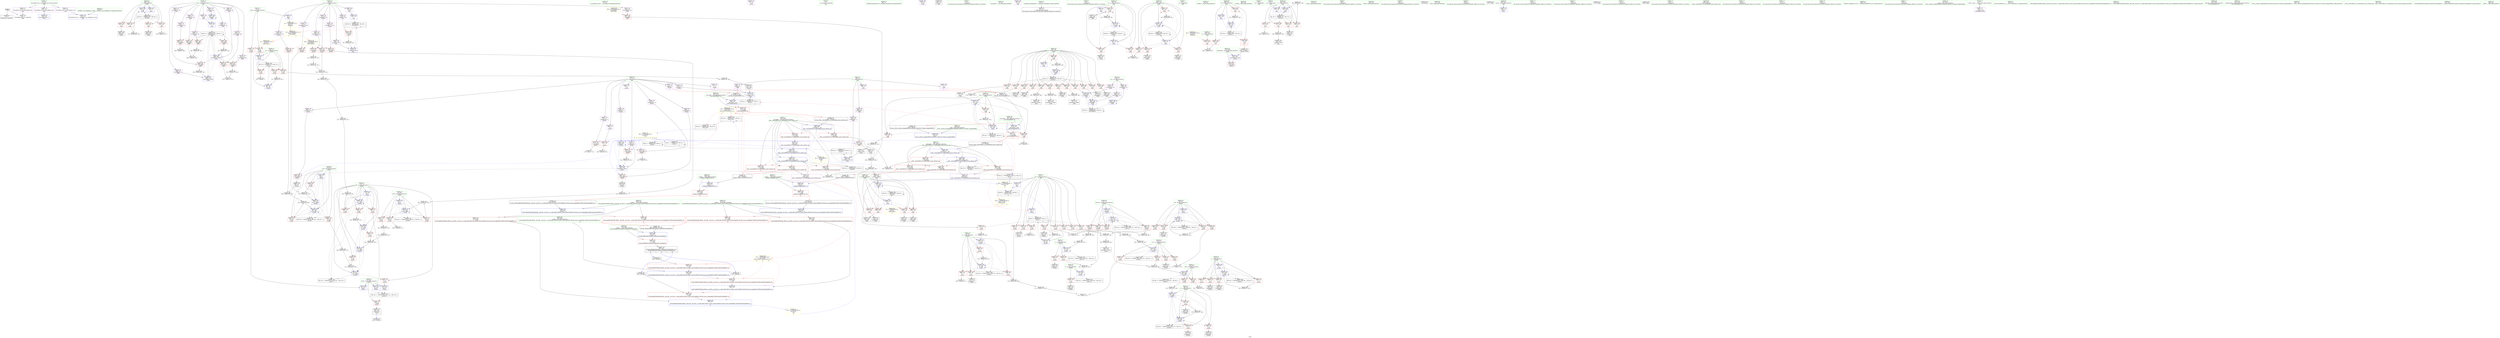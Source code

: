 digraph "SVFG" {
	label="SVFG";

	Node0x55580369ad20 [shape=record,color=grey,label="{NodeID: 0\nNullPtr}"];
	Node0x55580369ad20 -> Node0x5558036d1980[style=solid];
	Node0x55580369ad20 -> Node0x5558036e0b20[style=solid];
	Node0x5558036e2bd0 [shape=record,color=blue,label="{NodeID: 360\n343\<--370\ni\<--inc\n_Z2bfv\n}"];
	Node0x5558036e2bd0 -> Node0x555803706d60[style=dashed];
	Node0x5558036de770 [shape=record,color=red,label="{NodeID: 277\n383\<--382\n\<--arrayidx8\n_Z2bfv\n}"];
	Node0x5558036de770 -> Node0x5558036db460[style=solid];
	Node0x5558036d2540 [shape=record,color=red,label="{NodeID: 194\n102\<--69\n\<--cur\n_Z4calcv\n}"];
	Node0x5558036d2540 -> Node0x5558036eb2c0[style=solid];
	Node0x5558036cee30 [shape=record,color=black,label="{NodeID: 111\n411\<--410\nidxprom24\<--add23\n_Z2bfv\n}"];
	Node0x5558036cd8b0 [shape=record,color=green,label="{NodeID: 28\n42\<--43\n__cxx_global_var_init\<--__cxx_global_var_init_field_insensitive\n}"];
	Node0x555803726060 [shape=record,color=yellow,style=double,label="{NodeID: 720\n8V_2 = CSCHI(MR_8V_1)\npts\{28 \}\nCS[]|{<s0>8}}"];
	Node0x555803726060:s0 -> Node0x5558037264e0[style=dashed,color=blue];
	Node0x5558036ebbc0 [shape=record,color=grey,label="{NodeID: 471\n244 = Binary(243, 182, )\n}"];
	Node0x5558036ebbc0 -> Node0x5558036e1fa0[style=solid];
	Node0x5558036d8570 [shape=record,color=blue,label="{NodeID: 388\n583\<--608\n__first.addr\<--incdec.ptr2\n_ZSt9__reverseIPiEvT_S1_St26random_access_iterator_tag\n}"];
	Node0x5558036d8570 -> Node0x5558036df7b0[style=dashed];
	Node0x5558036d8570 -> Node0x5558036df880[style=dashed];
	Node0x5558036d8570 -> Node0x5558036df950[style=dashed];
	Node0x5558036d8570 -> Node0x5558036d8570[style=dashed];
	Node0x5558036d8570 -> Node0x555803708660[style=dashed];
	Node0x5558036dfe30 [shape=record,color=red,label="{NodeID: 305\n632\<--626\n\<--__a.addr\n_ZSt9iter_swapIPiS0_EvT_T0_\n|{<s0>13}}"];
	Node0x5558036dfe30:s0 -> Node0x555803749bf0[style=solid,color=red];
	Node0x5558036d3c00 [shape=record,color=red,label="{NodeID: 222\n263\<--87\n\<--bval\n_Z4calcv\n}"];
	Node0x5558036d3c00 -> Node0x5558036ea3c0[style=solid];
	Node0x5558036d56c0 [shape=record,color=purple,label="{NodeID: 139\n286\<--11\narrayidx74\<--d\n_Z4calcv\n}"];
	Node0x5558036d56c0 -> Node0x5558036dce40[style=solid];
	Node0x5558036d0140 [shape=record,color=green,label="{NodeID: 56\n345\<--346\ni3\<--i3_field_insensitive\n_Z2bfv\n}"];
	Node0x5558036d0140 -> Node0x5558036dd3f0[style=solid];
	Node0x5558036d0140 -> Node0x5558036dd4c0[style=solid];
	Node0x5558036d0140 -> Node0x5558036dd590[style=solid];
	Node0x5558036d0140 -> Node0x5558036dd660[style=solid];
	Node0x5558036d0140 -> Node0x5558036dd730[style=solid];
	Node0x5558036d0140 -> Node0x5558036dd800[style=solid];
	Node0x5558036d0140 -> Node0x5558036dd8d0[style=solid];
	Node0x5558036d0140 -> Node0x5558036dd9a0[style=solid];
	Node0x5558036d0140 -> Node0x5558036dda70[style=solid];
	Node0x5558036d0140 -> Node0x5558036ddb40[style=solid];
	Node0x5558036d0140 -> Node0x5558036ddc10[style=solid];
	Node0x5558036d0140 -> Node0x5558036ddce0[style=solid];
	Node0x5558036d0140 -> Node0x5558036dddb0[style=solid];
	Node0x5558036d0140 -> Node0x5558036e2d70[style=solid];
	Node0x5558036d0140 -> Node0x5558036e38d0[style=solid];
	Node0x555803717e70 [shape=record,color=black,label="{NodeID: 582\nMR_20V_2 = PHI(MR_20V_3, MR_20V_1, MR_20V_3, )\npts\{78 \}\n}"];
	Node0x5558036da560 [shape=record,color=grey,label="{NodeID: 499\n220 = Binary(219, 218, )\n}"];
	Node0x5558036da560 -> Node0x5558036e1c60[style=solid];
	Node0x5558036e15e0 [shape=record,color=blue,label="{NodeID: 333\n79\<--171\nz\<--sub15\n_Z4calcv\n}"];
	Node0x5558036e15e0 -> Node0x5558036d3170[style=dashed];
	Node0x5558036e15e0 -> Node0x5558036d3240[style=dashed];
	Node0x5558036e15e0 -> Node0x5558036d3310[style=dashed];
	Node0x5558036e15e0 -> Node0x5558036d33e0[style=dashed];
	Node0x5558036e15e0 -> Node0x5558036e16b0[style=dashed];
	Node0x5558036e15e0 -> Node0x555803718370[style=dashed];
	Node0x5558036dd180 [shape=record,color=red,label="{NodeID: 250\n359\<--343\n\<--i\n_Z2bfv\n}"];
	Node0x5558036dd180 -> Node0x5558036cf8a0[style=solid];
	Node0x5558036d6d80 [shape=record,color=purple,label="{NodeID: 167\n510\<--31\n\<--.str\n_Z3runi\n}"];
	Node0x5558036d1980 [shape=record,color=black,label="{NodeID: 84\n2\<--3\ndummyVal\<--dummyVal\n}"];
	Node0x555803695060 [shape=record,color=green,label="{NodeID: 1\n7\<--1\n__dso_handle\<--dummyObj\nGlob }"];
	Node0x5558036e2ca0 [shape=record,color=blue,label="{NodeID: 361\n373\<--108\n\<--\n_Z2bfv\n}"];
	Node0x5558036e2ca0 -> Node0x555803712e70[style=dashed];
	Node0x5558036de840 [shape=record,color=red,label="{NodeID: 278\n389\<--388\n\<--arrayidx11\n_Z2bfv\n}"];
	Node0x5558036de840 -> Node0x5558036e9dc0[style=solid];
	Node0x5558036d2610 [shape=record,color=red,label="{NodeID: 195\n114\<--69\n\<--cur\n_Z4calcv\n}"];
	Node0x5558036d2610 -> Node0x5558036ea240[style=solid];
	Node0x5558036cef00 [shape=record,color=black,label="{NodeID: 112\n417\<--416\nconv\<--\n_Z2bfv\n}"];
	Node0x5558036cef00 -> Node0x5558036e30b0[style=solid];
	Node0x5558036cd9b0 [shape=record,color=green,label="{NodeID: 29\n46\<--47\n_ZNSt8ios_base4InitC1Ev\<--_ZNSt8ios_base4InitC1Ev_field_insensitive\n}"];
	Node0x555803726140 [shape=record,color=yellow,style=double,label="{NodeID: 721\n44V_2 = CSCHI(MR_44V_1)\npts\{14 28 \}\nCS[]|{<s0>3|<s1>3|<s2>3|<s3>3|<s4>3|<s5>3|<s6>3|<s7>3|<s8>3|<s9>3|<s10>6|<s11>6|<s12>6}}"];
	Node0x555803726140:s0 -> Node0x5558036dc7c0[style=dashed,color=blue];
	Node0x555803726140:s1 -> Node0x5558036dc890[style=dashed,color=blue];
	Node0x555803726140:s2 -> Node0x5558036dca30[style=dashed,color=blue];
	Node0x555803726140:s3 -> Node0x5558036dcb00[style=dashed,color=blue];
	Node0x555803726140:s4 -> Node0x5558036dcca0[style=dashed,color=blue];
	Node0x555803726140:s5 -> Node0x5558036dce40[style=dashed,color=blue];
	Node0x555803726140:s6 -> Node0x5558036e1ed0[style=dashed,color=blue];
	Node0x555803726140:s7 -> Node0x5558036e1fa0[style=dashed,color=blue];
	Node0x555803726140:s8 -> Node0x555803716a70[style=dashed,color=blue];
	Node0x555803726140:s9 -> Node0x555803726060[style=dashed,color=blue];
	Node0x555803726140:s10 -> Node0x5558036deb80[style=dashed,color=blue];
	Node0x555803726140:s11 -> Node0x555803710b70[style=dashed,color=blue];
	Node0x555803726140:s12 -> Node0x555803711070[style=dashed,color=blue];
	Node0x55580371f780 [shape=record,color=yellow,style=double,label="{NodeID: 638\n2V_1 = ENCHI(MR_2V_0)\npts\{10 \}\nFun[main]|{<s0>11}}"];
	Node0x55580371f780:s0 -> Node0x55580371e2d0[style=dashed,color=red];
	Node0x5558036ebd40 [shape=record,color=grey,label="{NodeID: 472\n291 = Binary(290, 289, )\n}"];
	Node0x5558036ebd40 -> Node0x5558036e23b0[style=solid];
	Node0x5558036d8640 [shape=record,color=blue,label="{NodeID: 389\n585\<--611\n__last.addr\<--incdec.ptr3\n_ZSt9__reverseIPiEvT_S1_St26random_access_iterator_tag\n}"];
	Node0x5558036d8640 -> Node0x5558036dfbc0[style=dashed];
	Node0x5558036d8640 -> Node0x5558036dfc90[style=dashed];
	Node0x5558036d8640 -> Node0x5558036dfd60[style=dashed];
	Node0x5558036d8640 -> Node0x5558036d8640[style=dashed];
	Node0x5558036d8640 -> Node0x555803708b60[style=dashed];
	Node0x5558036dff00 [shape=record,color=red,label="{NodeID: 306\n633\<--628\n\<--__b.addr\n_ZSt9iter_swapIPiS0_EvT_T0_\n|{<s0>13}}"];
	Node0x5558036dff00:s0 -> Node0x555803749d00[style=solid,color=red];
	Node0x5558036d3cd0 [shape=record,color=red,label="{NodeID: 223\n298\<--87\n\<--bval\n_Z4calcv\n}"];
	Node0x5558036d3cd0 -> Node0x5558036db160[style=solid];
	Node0x5558036d5790 [shape=record,color=purple,label="{NodeID: 140\n150\<--18\narrayidx5\<--p10\n_Z4calcv\n}"];
	Node0x5558036d5790 -> Node0x5558036dc620[style=solid];
	Node0x5558036d0210 [shape=record,color=green,label="{NodeID: 57\n347\<--348\ncur\<--cur_field_insensitive\n_Z2bfv\n}"];
	Node0x5558036d0210 -> Node0x5558036dde80[style=solid];
	Node0x5558036d0210 -> Node0x5558036ddf50[style=solid];
	Node0x5558036d0210 -> Node0x5558036de020[style=solid];
	Node0x5558036d0210 -> Node0x5558036e30b0[style=solid];
	Node0x5558036d0210 -> Node0x5558036e3320[style=solid];
	Node0x555803718370 [shape=record,color=black,label="{NodeID: 583\nMR_22V_2 = PHI(MR_22V_4, MR_22V_1, MR_22V_4, )\npts\{80 \}\n}"];
	Node0x5558036da6e0 [shape=record,color=grey,label="{NodeID: 500\n459 = Binary(453, 458, )\n}"];
	Node0x5558036da6e0 -> Node0x5558036da860[style=solid];
	Node0x5558036e16b0 [shape=record,color=blue,label="{NodeID: 334\n79\<--181\nz\<--dec\n_Z4calcv\n}"];
	Node0x5558036e16b0 -> Node0x5558036d3170[style=dashed];
	Node0x5558036e16b0 -> Node0x5558036d3240[style=dashed];
	Node0x5558036e16b0 -> Node0x5558036d3310[style=dashed];
	Node0x5558036e16b0 -> Node0x5558036d33e0[style=dashed];
	Node0x5558036e16b0 -> Node0x5558036e16b0[style=dashed];
	Node0x5558036e16b0 -> Node0x555803718370[style=dashed];
	Node0x5558036dd250 [shape=record,color=red,label="{NodeID: 251\n364\<--343\n\<--i\n_Z2bfv\n}"];
	Node0x5558036dd250 -> Node0x5558036cf970[style=solid];
	Node0x5558036d6e50 [shape=record,color=purple,label="{NodeID: 168\n516\<--33\n\<--.str.1\n_Z3runi\n}"];
	Node0x5558036d1a80 [shape=record,color=black,label="{NodeID: 85\n529\<--16\nmain_ret\<--\nmain\n}"];
	Node0x5558036cba60 [shape=record,color=green,label="{NodeID: 2\n9\<--1\n\<--dummyObj\nCan only get source location for instruction, argument, global var or function.}"];
	Node0x5558036e2d70 [shape=record,color=blue,label="{NodeID: 362\n345\<--108\ni3\<--\n_Z2bfv\n}"];
	Node0x5558036e2d70 -> Node0x555803711a70[style=dashed];
	Node0x5558036de910 [shape=record,color=red,label="{NodeID: 279\n395\<--394\n\<--arrayidx14\n_Z2bfv\n}"];
	Node0x5558036de910 -> Node0x5558036dace0[style=solid];
	Node0x5558036d26e0 [shape=record,color=red,label="{NodeID: 196\n163\<--71\n\<--ret\n_Z4calcv\n}"];
	Node0x5558036d26e0 -> Node0x5558036ec340[style=solid];
	Node0x5558036cefd0 [shape=record,color=black,label="{NodeID: 113\n425\<--424\nconv29\<--rem\n_Z2bfv\n}"];
	Node0x5558036cefd0 -> Node0x5558036e3250[style=solid];
	Node0x5558036cdab0 [shape=record,color=green,label="{NodeID: 30\n52\<--53\n__cxa_atexit\<--__cxa_atexit_field_insensitive\n}"];
	Node0x5558036ebec0 [shape=record,color=grey,label="{NodeID: 473\n295 = Binary(294, 108, )\n}"];
	Node0x5558036ebec0 -> Node0x5558036e2480[style=solid];
	Node0x5558036d8710 [shape=record,color=blue,label="{NodeID: 390\n619\<--616\n.addr\<--\n_ZSt19__iterator_categoryIPiENSt15iterator_traitsIT_E17iterator_categoryERKS2_\n}"];
	Node0x5558036dffd0 [shape=record,color=red,label="{NodeID: 307\n649\<--641\n\<--__a.addr\n_ZSt4swapIiENSt9enable_ifIXsr6__and_ISt6__not_ISt15__is_tuple_likeIT_EESt21is_move_constructibleIS3_ESt18is_move_assignableIS3_EEE5valueEvE4typeERS3_SC_\n|{<s0>14}}"];
	Node0x5558036dffd0:s0 -> Node0x5558037494d0[style=solid,color=red];
	Node0x5558036d3da0 [shape=record,color=red,label="{NodeID: 224\n301\<--87\n\<--bval\n_Z4calcv\n}"];
	Node0x5558036d3da0 -> Node0x5558036e9940[style=solid];
	Node0x5558036d5860 [shape=record,color=purple,label="{NodeID: 141\n157\<--18\narrayidx9\<--p10\n_Z4calcv\n}"];
	Node0x5558036d5860 -> Node0x5558036dc6f0[style=solid];
	Node0x5558036d02e0 [shape=record,color=green,label="{NodeID: 58\n349\<--350\nj\<--j_field_insensitive\n_Z2bfv\n}"];
	Node0x5558036d02e0 -> Node0x5558036de0f0[style=solid];
	Node0x5558036d02e0 -> Node0x5558036de1c0[style=solid];
	Node0x5558036d02e0 -> Node0x5558036de290[style=solid];
	Node0x5558036d02e0 -> Node0x5558036de360[style=solid];
	Node0x5558036d02e0 -> Node0x5558036e33f0[style=solid];
	Node0x5558036d02e0 -> Node0x5558036e3590[style=solid];
	Node0x555803718870 [shape=record,color=black,label="{NodeID: 584\nMR_24V_2 = PHI(MR_24V_3, MR_24V_1, MR_24V_1, )\npts\{82 \}\n}"];
	Node0x5558036da860 [shape=record,color=grey,label="{NodeID: 501\n462 = Binary(461, 459, )\n}"];
	Node0x5558036da860 -> Node0x5558036d4750[style=solid];
	Node0x5558036e1780 [shape=record,color=blue,label="{NodeID: 335\n67\<--192\nretval\<--\n_Z4calcv\n}"];
	Node0x5558036e1780 -> Node0x555803716570[style=dashed];
	Node0x5558036dd320 [shape=record,color=red,label="{NodeID: 252\n369\<--343\n\<--i\n_Z2bfv\n}"];
	Node0x5558036dd320 -> Node0x5558036eba40[style=solid];
	Node0x5558036d6f20 [shape=record,color=purple,label="{NodeID: 169\n562\<--35\n\<--.str.2\nmain\n}"];
	Node0x5558036d1b50 [shape=record,color=black,label="{NodeID: 86\n50\<--51\n\<--_ZNSt8ios_base4InitD1Ev\nCan only get source location for instruction, argument, global var or function.}"];
	Node0x5558036cb720 [shape=record,color=green,label="{NodeID: 3\n16\<--1\n\<--dummyObj\nCan only get source location for instruction, argument, global var or function.}"];
	Node0x555803706d60 [shape=record,color=black,label="{NodeID: 529\nMR_50V_3 = PHI(MR_50V_4, MR_50V_2, )\npts\{344 \}\n}"];
	Node0x555803706d60 -> Node0x5558036dd0b0[style=dashed];
	Node0x555803706d60 -> Node0x5558036dd180[style=dashed];
	Node0x555803706d60 -> Node0x5558036dd250[style=dashed];
	Node0x555803706d60 -> Node0x5558036dd320[style=dashed];
	Node0x555803706d60 -> Node0x5558036e2bd0[style=dashed];
	Node0x5558036e2e40 [shape=record,color=blue,label="{NodeID: 363\n406\<--402\narrayidx22\<--add19\n_Z2bfv\n}"];
	Node0x5558036e2e40 -> Node0x5558036dec50[style=dashed];
	Node0x5558036e2e40 -> Node0x5558036ded20[style=dashed];
	Node0x5558036e2e40 -> Node0x5558036dedf0[style=dashed];
	Node0x5558036e2e40 -> Node0x5558036e3730[style=dashed];
	Node0x5558036e2e40 -> Node0x555803712e70[style=dashed];
	Node0x5558036de9e0 [shape=record,color=red,label="{NodeID: 280\n401\<--400\n\<--arrayidx18\n_Z2bfv\n}"];
	Node0x5558036de9e0 -> Node0x5558036ed540[style=solid];
	Node0x5558036d27b0 [shape=record,color=red,label="{NodeID: 197\n192\<--71\n\<--ret\n_Z4calcv\n}"];
	Node0x5558036d27b0 -> Node0x5558036e1780[style=solid];
	Node0x5558036cf0a0 [shape=record,color=black,label="{NodeID: 114\n429\<--426\nidxprom31\<--\n_Z2bfv\n}"];
	Node0x5558036cdbb0 [shape=record,color=green,label="{NodeID: 31\n51\<--57\n_ZNSt8ios_base4InitD1Ev\<--_ZNSt8ios_base4InitD1Ev_field_insensitive\n}"];
	Node0x5558036cdbb0 -> Node0x5558036d1b50[style=solid];
	Node0x5558036ec040 [shape=record,color=grey,label="{NodeID: 474\n167 = Binary(166, 108, )\n}"];
	Node0x5558036ec040 -> Node0x5558036e1510[style=solid];
	Node0x5558036d87e0 [shape=record,color=blue,label="{NodeID: 391\n626\<--624\n__a.addr\<--__a\n_ZSt9iter_swapIPiS0_EvT_T0_\n}"];
	Node0x5558036d87e0 -> Node0x5558036dfe30[style=dashed];
	Node0x5558036e00a0 [shape=record,color=red,label="{NodeID: 308\n658\<--641\n\<--__a.addr\n_ZSt4swapIiENSt9enable_ifIXsr6__and_ISt6__not_ISt15__is_tuple_likeIT_EESt21is_move_constructibleIS3_ESt18is_move_assignableIS3_EEE5valueEvE4typeERS3_SC_\n}"];
	Node0x5558036e00a0 -> Node0x5558036d8bf0[style=solid];
	Node0x5558036d3e70 [shape=record,color=red,label="{NodeID: 225\n226\<--89\n\<--y\n_Z4calcv\n}"];
	Node0x5558036d3e70 -> Node0x5558036d2200[style=solid];
	Node0x5558036d5930 [shape=record,color=purple,label="{NodeID: 142\n217\<--18\narrayidx37\<--p10\n_Z4calcv\n}"];
	Node0x5558036d5930 -> Node0x5558036dc960[style=solid];
	Node0x5558036d03b0 [shape=record,color=green,label="{NodeID: 59\n351\<--352\nk\<--k_field_insensitive\n_Z2bfv\n}"];
	Node0x5558036d03b0 -> Node0x5558036de430[style=solid];
	Node0x5558036d03b0 -> Node0x5558036de500[style=solid];
	Node0x5558036d03b0 -> Node0x5558036de5d0[style=solid];
	Node0x5558036d03b0 -> Node0x5558036de6a0[style=solid];
	Node0x5558036d03b0 -> Node0x5558036e34c0[style=solid];
	Node0x5558036d03b0 -> Node0x5558036e3660[style=solid];
	Node0x555803718d70 [shape=record,color=black,label="{NodeID: 585\nMR_26V_2 = PHI(MR_26V_3, MR_26V_1, MR_26V_1, )\npts\{84 \}\n}"];
	Node0x5558036da9e0 [shape=record,color=grey,label="{NodeID: 502\n223 = Binary(222, 108, )\n}"];
	Node0x5558036da9e0 -> Node0x5558036e1d30[style=solid];
	Node0x5558036e1850 [shape=record,color=blue,label="{NodeID: 336\n71\<--196\nret\<--inc26\n_Z4calcv\n}"];
	Node0x5558036e1850 -> Node0x5558036d2950[style=dashed];
	Node0x5558036e1850 -> Node0x5558036d2a20[style=dashed];
	Node0x5558036e1850 -> Node0x5558036e2550[style=dashed];
	Node0x5558036e1850 -> Node0x5558036e2620[style=dashed];
	Node0x5558036dd3f0 [shape=record,color=red,label="{NodeID: 253\n377\<--345\n\<--i3\n_Z2bfv\n}"];
	Node0x5558036dd3f0 -> Node0x5558036db2e0[style=solid];
	Node0x5558036d6ff0 [shape=record,color=purple,label="{NodeID: 170\n676\<--37\nllvm.global_ctors_0\<--llvm.global_ctors\nGlob }"];
	Node0x5558036d6ff0 -> Node0x5558036e0920[style=solid];
	Node0x5558036d1c50 [shape=record,color=black,label="{NodeID: 87\n105\<--103\nconv\<--rem\n_Z4calcv\n}"];
	Node0x5558036d1c50 -> Node0x5558036e0e90[style=solid];
	Node0x5558036cb7b0 [shape=record,color=green,label="{NodeID: 4\n31\<--1\n.str\<--dummyObj\nGlob }"];
	Node0x55580371e0e0 [shape=record,color=yellow,style=double,label="{NodeID: 613\n69V_1 = ENCHI(MR_69V_0)\npts\{14 17 28 \}\nFun[_Z3runi]|{<s0>8|<s1>8|<s2>8}}"];
	Node0x55580371e0e0:s0 -> Node0x5558036e0c20[style=dashed,color=red];
	Node0x55580371e0e0:s1 -> Node0x55580370b360[style=dashed,color=red];
	Node0x55580371e0e0:s2 -> Node0x55580371e6b0[style=dashed,color=red];
	Node0x5558036e97c0 [shape=record,color=grey,label="{NodeID: 447\n303 = Binary(302, 153, )\n}"];
	Node0x5558036e97c0 -> Node0x5558036e9c40[style=solid];
	Node0x5558036e2f10 [shape=record,color=blue,label="{NodeID: 364\n412\<--408\narrayidx25\<--\n_Z2bfv\n}"];
	Node0x5558036e2f10 -> Node0x5558036e3800[style=dashed];
	Node0x5558036e2f10 -> Node0x555803713370[style=dashed];
	Node0x5558036deab0 [shape=record,color=red,label="{NodeID: 281\n453\<--452\n\<--arrayidx39\n_Z2bfv\n}"];
	Node0x5558036deab0 -> Node0x5558036da6e0[style=solid];
	Node0x5558036d2880 [shape=record,color=red,label="{NodeID: 198\n195\<--71\n\<--ret\n_Z4calcv\n}"];
	Node0x5558036d2880 -> Node0x5558036ecdc0[style=solid];
	Node0x5558036d43c0 [shape=record,color=black,label="{NodeID: 115\n438\<--437\nidx.ext\<--\n_Z2bfv\n}"];
	Node0x5558036cdcb0 [shape=record,color=green,label="{NodeID: 32\n64\<--65\n_Z4calcv\<--_Z4calcv_field_insensitive\n}"];
	Node0x5558037264e0 [shape=record,color=yellow,style=double,label="{NodeID: 724\n69V_2 = CSCHI(MR_69V_1)\npts\{14 17 28 \}\nCS[]|{<s0>11}}"];
	Node0x5558037264e0:s0 -> Node0x55580370ae60[style=dashed,color=blue];
	Node0x55580370b970 [shape=record,color=yellow,style=double,label="{NodeID: 641\n76V_1 = ENCHI(MR_76V_0)\npts\{535 \}\nFun[main]}"];
	Node0x55580370b970 -> Node0x5558036df2d0[style=dashed];
	Node0x5558036ec1c0 [shape=record,color=grey,label="{NodeID: 475\n181 = Binary(180, 182, )\n}"];
	Node0x5558036ec1c0 -> Node0x5558036e16b0[style=solid];
	Node0x5558036d88b0 [shape=record,color=blue,label="{NodeID: 392\n628\<--625\n__b.addr\<--__b\n_ZSt9iter_swapIPiS0_EvT_T0_\n}"];
	Node0x5558036d88b0 -> Node0x5558036dff00[style=dashed];
	Node0x5558036e0170 [shape=record,color=red,label="{NodeID: 309\n655\<--643\n\<--__b.addr\n_ZSt4swapIiENSt9enable_ifIXsr6__and_ISt6__not_ISt15__is_tuple_likeIT_EESt21is_move_constructibleIS3_ESt18is_move_assignableIS3_EEE5valueEvE4typeERS3_SC_\n|{<s0>15}}"];
	Node0x5558036e0170:s0 -> Node0x5558037494d0[style=solid,color=red];
	Node0x5558036d3f40 [shape=record,color=red,label="{NodeID: 226\n232\<--89\n\<--y\n_Z4calcv\n}"];
	Node0x5558036d3f40 -> Node0x5558036d22d0[style=solid];
	Node0x5558036d3f40 -> Node0x5558036eb740[style=solid];
	Node0x5558036d5a00 [shape=record,color=purple,label="{NodeID: 143\n255\<--18\narrayidx57\<--p10\n_Z4calcv\n}"];
	Node0x5558036d5a00 -> Node0x5558036dcbd0[style=solid];
	Node0x5558036d0480 [shape=record,color=green,label="{NodeID: 60\n503\<--504\n_Z3runi\<--_Z3runi_field_insensitive\n}"];
	Node0x555803719270 [shape=record,color=black,label="{NodeID: 586\nMR_28V_2 = PHI(MR_28V_6, MR_28V_1, MR_28V_1, )\npts\{86 \}\n}"];
	Node0x5558036dab60 [shape=record,color=grey,label="{NodeID: 503\n467 = Binary(466, 108, )\n}"];
	Node0x5558036dab60 -> Node0x5558036e3660[style=solid];
	Node0x5558036e1920 [shape=record,color=blue,label="{NodeID: 337\n81\<--200\na27\<--div29\n_Z4calcv\n}"];
	Node0x5558036e1920 -> Node0x5558036d34b0[style=dashed];
	Node0x5558036e1920 -> Node0x5558036d3580[style=dashed];
	Node0x5558036e1920 -> Node0x5558036d3650[style=dashed];
	Node0x5558036e1920 -> Node0x5558036d3720[style=dashed];
	Node0x5558036e1920 -> Node0x555803718870[style=dashed];
	Node0x5558036dd4c0 [shape=record,color=red,label="{NodeID: 254\n380\<--345\n\<--i3\n_Z2bfv\n}"];
	Node0x5558036dd4c0 -> Node0x5558036cea20[style=solid];
	Node0x5558036d70c0 [shape=record,color=purple,label="{NodeID: 171\n677\<--37\nllvm.global_ctors_1\<--llvm.global_ctors\nGlob }"];
	Node0x5558036d70c0 -> Node0x5558036e0a20[style=solid];
	Node0x5558036d1d20 [shape=record,color=black,label="{NodeID: 88\n110\<--106\nidxprom\<--\n_Z4calcv\n}"];
	Node0x5558036cbb30 [shape=record,color=green,label="{NodeID: 5\n33\<--1\n.str.1\<--dummyObj\nGlob }"];
	Node0x5558036e9940 [shape=record,color=grey,label="{NodeID: 448\n302 = Binary(301, 153, )\n}"];
	Node0x5558036e9940 -> Node0x5558036e97c0[style=solid];
	Node0x5558036e2fe0 [shape=record,color=blue,label="{NodeID: 365\n29\<--16\nnc\<--\n_Z2bfv\n}"];
	Node0x5558036e2fe0 -> Node0x5558036d7fc0[style=dashed];
	Node0x5558036e2fe0 -> Node0x5558036d8090[style=dashed];
	Node0x5558036e2fe0 -> Node0x5558036d8160[style=dashed];
	Node0x5558036e2fe0 -> Node0x5558036e3180[style=dashed];
	Node0x5558036e2fe0 -> Node0x555803711570[style=dashed];
	Node0x5558036deb80 [shape=record,color=red,label="{NodeID: 282\n457\<--456\n\<--arrayidx41\n_Z2bfv\n}"];
	Node0x5558036deb80 -> Node0x5558036d45b0[style=solid];
	Node0x5558036d2950 [shape=record,color=red,label="{NodeID: 199\n304\<--71\n\<--ret\n_Z4calcv\n}"];
	Node0x5558036d2950 -> Node0x5558036e9c40[style=solid];
	Node0x5558036d4450 [shape=record,color=black,label="{NodeID: 116\n451\<--450\nidxprom38\<--\n_Z2bfv\n}"];
	Node0x5558036cddb0 [shape=record,color=green,label="{NodeID: 33\n67\<--68\nretval\<--retval_field_insensitive\n_Z4calcv\n}"];
	Node0x5558036cddb0 -> Node0x5558036d23a0[style=solid];
	Node0x5558036cddb0 -> Node0x5558036e1030[style=solid];
	Node0x5558036cddb0 -> Node0x5558036e1780[style=solid];
	Node0x5558036cddb0 -> Node0x5558036e26f0[style=solid];
	Node0x555803710b70 [shape=record,color=black,label="{NodeID: 559\nMR_4V_2 = PHI(MR_4V_4, MR_4V_1, )\npts\{14 \}\n|{|<s1>6}}"];
	Node0x555803710b70 -> Node0x555803710b70[style=dashed];
	Node0x555803710b70:s1 -> Node0x55580370c1b0[style=dashed,color=red];
	Node0x5558036ec340 [shape=record,color=grey,label="{NodeID: 476\n164 = Binary(163, 162, )\n}"];
	Node0x5558036ec340 -> Node0x5558036e1440[style=solid];
	Node0x5558036d8980 [shape=record,color=blue,label="{NodeID: 393\n641\<--639\n__a.addr\<--__a\n_ZSt4swapIiENSt9enable_ifIXsr6__and_ISt6__not_ISt15__is_tuple_likeIT_EESt21is_move_constructibleIS3_ESt18is_move_assignableIS3_EEE5valueEvE4typeERS3_SC_\n}"];
	Node0x5558036d8980 -> Node0x5558036dffd0[style=dashed];
	Node0x5558036d8980 -> Node0x5558036e00a0[style=dashed];
	Node0x5558036e0240 [shape=record,color=red,label="{NodeID: 310\n662\<--643\n\<--__b.addr\n_ZSt4swapIiENSt9enable_ifIXsr6__and_ISt6__not_ISt15__is_tuple_likeIT_EESt21is_move_constructibleIS3_ESt18is_move_assignableIS3_EEE5valueEvE4typeERS3_SC_\n}"];
	Node0x5558036e0240 -> Node0x5558036d8cc0[style=solid];
	Node0x5558036d4010 [shape=record,color=red,label="{NodeID: 227\n240\<--89\n\<--y\n_Z4calcv\n}"];
	Node0x5558036d4010 -> Node0x5558036cf220[style=solid];
	Node0x5558036d5ad0 [shape=record,color=purple,label="{NodeID: 144\n279\<--18\narrayidx70\<--p10\n_Z4calcv\n}"];
	Node0x5558036d5ad0 -> Node0x5558036dcd70[style=solid];
	Node0x5558036d0580 [shape=record,color=green,label="{NodeID: 61\n507\<--508\ncasenr.addr\<--casenr.addr_field_insensitive\n_Z3runi\n}"];
	Node0x5558036d0580 -> Node0x5558036deec0[style=solid];
	Node0x5558036d0580 -> Node0x5558036e39a0[style=solid];
	Node0x555803719770 [shape=record,color=black,label="{NodeID: 587\nMR_30V_2 = PHI(MR_30V_4, MR_30V_1, MR_30V_1, )\npts\{88 \}\n}"];
	Node0x5558036dace0 [shape=record,color=grey,label="{NodeID: 504\n396 = cmp(390, 395, )\n}"];
	Node0x5558036e19f0 [shape=record,color=blue,label="{NodeID: 338\n83\<--204\nb30\<--sub31\n_Z4calcv\n}"];
	Node0x5558036e19f0 -> Node0x5558036d37f0[style=dashed];
	Node0x5558036e19f0 -> Node0x5558036d38c0[style=dashed];
	Node0x5558036e19f0 -> Node0x555803718d70[style=dashed];
	Node0x5558036dd590 [shape=record,color=red,label="{NodeID: 255\n386\<--345\n\<--i3\n_Z2bfv\n}"];
	Node0x5558036dd590 -> Node0x5558036ceaf0[style=solid];
	Node0x5558036d71c0 [shape=record,color=purple,label="{NodeID: 172\n678\<--37\nllvm.global_ctors_2\<--llvm.global_ctors\nGlob }"];
	Node0x5558036d71c0 -> Node0x5558036e0b20[style=solid];
	Node0x5558036d1df0 [shape=record,color=black,label="{NodeID: 89\n119\<--118\nidx.ext\<--\n_Z4calcv\n}"];
	Node0x5558036cbbf0 [shape=record,color=green,label="{NodeID: 6\n35\<--1\n.str.2\<--dummyObj\nGlob }"];
	Node0x55580371e2d0 [shape=record,color=yellow,style=double,label="{NodeID: 615\n67V_1 = ENCHI(MR_67V_0)\npts\{10 200000 \}\nFun[_Z3runi]|{<s0>8|<s1>8}}"];
	Node0x55580371e2d0:s0 -> Node0x55580371e3e0[style=dashed,color=red];
	Node0x55580371e2d0:s1 -> Node0x55580371f3d0[style=dashed,color=red];
	Node0x5558036e9ac0 [shape=record,color=grey,label="{NodeID: 449\n392 = Binary(391, 108, )\n}"];
	Node0x5558036e9ac0 -> Node0x5558036cebc0[style=solid];
	Node0x5558036e30b0 [shape=record,color=blue,label="{NodeID: 366\n347\<--417\ncur\<--conv\n_Z2bfv\n}"];
	Node0x5558036e30b0 -> Node0x5558036dde80[style=dashed];
	Node0x5558036e30b0 -> Node0x5558036ddf50[style=dashed];
	Node0x5558036e30b0 -> Node0x5558036de020[style=dashed];
	Node0x5558036e30b0 -> Node0x5558036e3320[style=dashed];
	Node0x5558036e30b0 -> Node0x555803711f70[style=dashed];
	Node0x5558036dec50 [shape=record,color=red,label="{NodeID: 283\n473\<--472\n\<--arrayidx50\n_Z2bfv\n}"];
	Node0x5558036dec50 -> Node0x5558036ed6c0[style=solid];
	Node0x5558036d2a20 [shape=record,color=red,label="{NodeID: 200\n310\<--71\n\<--ret\n_Z4calcv\n}"];
	Node0x5558036d2a20 -> Node0x5558036e9f40[style=solid];
	Node0x5558036d44e0 [shape=record,color=black,label="{NodeID: 117\n455\<--454\nidxprom40\<--\n_Z2bfv\n}"];
	Node0x5558036cde80 [shape=record,color=green,label="{NodeID: 34\n69\<--70\ncur\<--cur_field_insensitive\n_Z4calcv\n}"];
	Node0x5558036cde80 -> Node0x5558036d2470[style=solid];
	Node0x5558036cde80 -> Node0x5558036d2540[style=solid];
	Node0x5558036cde80 -> Node0x5558036d2610[style=solid];
	Node0x5558036cde80 -> Node0x5558036e0cf0[style=solid];
	Node0x5558036cde80 -> Node0x5558036e0f60[style=solid];
	Node0x555803711070 [shape=record,color=black,label="{NodeID: 560\nMR_8V_2 = PHI(MR_8V_6, MR_8V_1, )\npts\{28 \}\n}"];
	Node0x555803711070 -> Node0x555803711070[style=dashed];
	Node0x555803711070 -> Node0x555803714770[style=dashed];
	Node0x5558036ec4c0 [shape=record,color=grey,label="{NodeID: 477\n559 = Binary(558, 108, )\n}"];
	Node0x5558036ec4c0 -> Node0x5558036e3db0[style=solid];
	Node0x5558036d8a50 [shape=record,color=blue,label="{NodeID: 394\n643\<--640\n__b.addr\<--__b\n_ZSt4swapIiENSt9enable_ifIXsr6__and_ISt6__not_ISt15__is_tuple_likeIT_EESt21is_move_constructibleIS3_ESt18is_move_assignableIS3_EEE5valueEvE4typeERS3_SC_\n}"];
	Node0x5558036d8a50 -> Node0x5558036e0170[style=dashed];
	Node0x5558036d8a50 -> Node0x5558036e0240[style=dashed];
	Node0x5558036e0310 [shape=record,color=red,label="{NodeID: 311\n653\<--650\n\<--call\n_ZSt4swapIiENSt9enable_ifIXsr6__and_ISt6__not_ISt15__is_tuple_likeIT_EESt21is_move_constructibleIS3_ESt18is_move_assignableIS3_EEE5valueEvE4typeERS3_SC_\n}"];
	Node0x5558036e0310 -> Node0x5558036d8b20[style=solid];
	Node0x5558036d40e0 [shape=record,color=red,label="{NodeID: 228\n249\<--91\n\<--i\n_Z4calcv\n}"];
	Node0x5558036d40e0 -> Node0x5558036dae60[style=solid];
	Node0x5558036d5ba0 [shape=record,color=purple,label="{NodeID: 145\n452\<--18\narrayidx39\<--p10\n_Z2bfv\n}"];
	Node0x5558036d5ba0 -> Node0x5558036deab0[style=solid];
	Node0x5558036d0650 [shape=record,color=green,label="{NodeID: 62\n512\<--513\nscanf\<--scanf_field_insensitive\n}"];
	Node0x555803719c70 [shape=record,color=black,label="{NodeID: 588\nMR_32V_2 = PHI(MR_32V_6, MR_32V_1, MR_32V_1, )\npts\{90 \}\n}"];
	Node0x5558036dae60 [shape=record,color=grey,label="{NodeID: 505\n251 = cmp(249, 250, )\n}"];
	Node0x5558036e1ac0 [shape=record,color=blue,label="{NodeID: 339\n85\<--9\naval\<--\n_Z4calcv\n}"];
	Node0x5558036e1ac0 -> Node0x5558036d3990[style=dashed];
	Node0x5558036e1ac0 -> Node0x5558036d3a60[style=dashed];
	Node0x5558036e1ac0 -> Node0x5558036d3b30[style=dashed];
	Node0x5558036e1ac0 -> Node0x5558036e1c60[style=dashed];
	Node0x5558036e1ac0 -> Node0x5558036e23b0[style=dashed];
	Node0x5558036e1ac0 -> Node0x555803719270[style=dashed];
	Node0x5558036dd660 [shape=record,color=red,label="{NodeID: 256\n391\<--345\n\<--i3\n_Z2bfv\n}"];
	Node0x5558036dd660 -> Node0x5558036e9ac0[style=solid];
	Node0x5558036d72c0 [shape=record,color=purple,label="{NodeID: 173\n595\<--594\nincdec.ptr\<--\n_ZSt9__reverseIPiEvT_S1_St26random_access_iterator_tag\n}"];
	Node0x5558036d72c0 -> Node0x5558036d84a0[style=solid];
	Node0x5558036d1ec0 [shape=record,color=black,label="{NodeID: 90\n149\<--148\nidxprom4\<--\n_Z4calcv\n}"];
	Node0x5558036cc4a0 [shape=record,color=green,label="{NodeID: 7\n38\<--1\n\<--dummyObj\nCan only get source location for instruction, argument, global var or function.}"];
	Node0x55580371e3e0 [shape=record,color=yellow,style=double,label="{NodeID: 616\n2V_1 = ENCHI(MR_2V_0)\npts\{10 \}\nFun[_Z4calcv]}"];
	Node0x55580371e3e0 -> Node0x5558036d76d0[style=dashed];
	Node0x55580371e3e0 -> Node0x5558036d77a0[style=dashed];
	Node0x5558036e9c40 [shape=record,color=grey,label="{NodeID: 450\n305 = Binary(304, 303, )\n}"];
	Node0x5558036e9c40 -> Node0x5558036e2550[style=solid];
	Node0x5558036e3180 [shape=record,color=blue,label="{NodeID: 367\n29\<--427\nnc\<--inc30\n_Z2bfv\n}"];
	Node0x5558036e3180 -> Node0x5558036d7fc0[style=dashed];
	Node0x5558036e3180 -> Node0x5558036d8090[style=dashed];
	Node0x5558036e3180 -> Node0x5558036d8160[style=dashed];
	Node0x5558036e3180 -> Node0x5558036e3180[style=dashed];
	Node0x5558036e3180 -> Node0x555803711570[style=dashed];
	Node0x5558036ded20 [shape=record,color=red,label="{NodeID: 284\n478\<--477\n\<--arrayidx53\n_Z2bfv\n}"];
	Node0x5558036ded20 -> Node0x5558036f2550[style=solid];
	Node0x5558036d2af0 [shape=record,color=red,label="{NodeID: 201\n313\<--71\n\<--ret\n_Z4calcv\n}"];
	Node0x5558036d2af0 -> Node0x5558036e26f0[style=solid];
	Node0x5558036d45b0 [shape=record,color=black,label="{NodeID: 118\n458\<--457\nconv42\<--\n_Z2bfv\n}"];
	Node0x5558036d45b0 -> Node0x5558036da6e0[style=solid];
	Node0x5558036cdf50 [shape=record,color=green,label="{NodeID: 35\n71\<--72\nret\<--ret_field_insensitive\n_Z4calcv\n}"];
	Node0x5558036cdf50 -> Node0x5558036d26e0[style=solid];
	Node0x5558036cdf50 -> Node0x5558036d27b0[style=solid];
	Node0x5558036cdf50 -> Node0x5558036d2880[style=solid];
	Node0x5558036cdf50 -> Node0x5558036d2950[style=solid];
	Node0x5558036cdf50 -> Node0x5558036d2a20[style=solid];
	Node0x5558036cdf50 -> Node0x5558036d2af0[style=solid];
	Node0x5558036cdf50 -> Node0x5558036e1100[style=solid];
	Node0x5558036cdf50 -> Node0x5558036e1440[style=solid];
	Node0x5558036cdf50 -> Node0x5558036e1850[style=solid];
	Node0x5558036cdf50 -> Node0x5558036e2550[style=solid];
	Node0x5558036cdf50 -> Node0x5558036e2620[style=solid];
	Node0x555803726900 [shape=record,color=yellow,style=double,label="{NodeID: 727\n44V_2 = CSCHI(MR_44V_1)\npts\{14 28 \}\nCS[]|{<s0>12}}"];
	Node0x555803726900:s0 -> Node0x55580370d970[style=dashed,color=blue];
	Node0x555803711570 [shape=record,color=black,label="{NodeID: 561\nMR_48V_2 = PHI(MR_48V_6, MR_48V_1, )\npts\{30 \}\n}"];
	Node0x555803711570 -> Node0x5558036e2fe0[style=dashed];
	Node0x555803711570 -> Node0x555803711570[style=dashed];
	Node0x5558036ec640 [shape=record,color=grey,label="{NodeID: 478\n552 = Binary(104, 551, )\n}"];
	Node0x5558036ec640 -> Node0x5558036e3ce0[style=solid];
	Node0x5558036d8b20 [shape=record,color=blue,label="{NodeID: 395\n645\<--653\n__tmp\<--\n_ZSt4swapIiENSt9enable_ifIXsr6__and_ISt6__not_ISt15__is_tuple_likeIT_EESt21is_move_constructibleIS3_ESt18is_move_assignableIS3_EEE5valueEvE4typeERS3_SC_\n}"];
	Node0x5558036d8b20 -> Node0x5558036e03e0[style=dashed];
	Node0x5558036d8b20 -> Node0x5558036e04b0[style=dashed];
	Node0x5558036e03e0 [shape=record,color=red,label="{NodeID: 312\n657\<--656\n\<--call1\n_ZSt4swapIiENSt9enable_ifIXsr6__and_ISt6__not_ISt15__is_tuple_likeIT_EESt21is_move_constructibleIS3_ESt18is_move_assignableIS3_EEE5valueEvE4typeERS3_SC_\n}"];
	Node0x5558036e03e0 -> Node0x5558036d8bf0[style=solid];
	Node0x5558036d41b0 [shape=record,color=red,label="{NodeID: 229\n253\<--91\n\<--i\n_Z4calcv\n}"];
	Node0x5558036d41b0 -> Node0x5558036cf2f0[style=solid];
	Node0x5558036d5c70 [shape=record,color=purple,label="{NodeID: 146\n539\<--18\n\<--p10\nmain\n}"];
	Node0x5558036d5c70 -> Node0x5558036e3b40[style=solid];
	Node0x5558036d0750 [shape=record,color=green,label="{NodeID: 63\n518\<--519\nprintf\<--printf_field_insensitive\n}"];
	Node0x55580371a170 [shape=record,color=black,label="{NodeID: 589\nMR_34V_2 = PHI(MR_34V_4, MR_34V_1, MR_34V_1, )\npts\{92 \}\n}"];
	Node0x5558036dafe0 [shape=record,color=grey,label="{NodeID: 506\n600 = cmp(598, 599, )\n}"];
	Node0x5558036e1b90 [shape=record,color=blue,label="{NodeID: 340\n87\<--9\nbval\<--\n_Z4calcv\n}"];
	Node0x5558036e1b90 -> Node0x5558036d3c00[style=dashed];
	Node0x5558036e1b90 -> Node0x5558036d3cd0[style=dashed];
	Node0x5558036e1b90 -> Node0x5558036d3da0[style=dashed];
	Node0x5558036e1b90 -> Node0x5558036e2140[style=dashed];
	Node0x5558036e1b90 -> Node0x555803719770[style=dashed];
	Node0x5558036dd730 [shape=record,color=red,label="{NodeID: 257\n398\<--345\n\<--i3\n_Z2bfv\n}"];
	Node0x5558036dd730 -> Node0x5558036cec90[style=solid];
	Node0x5558036d7390 [shape=record,color=purple,label="{NodeID: 174\n608\<--607\nincdec.ptr2\<--\n_ZSt9__reverseIPiEvT_S1_St26random_access_iterator_tag\n}"];
	Node0x5558036d7390 -> Node0x5558036d8570[style=solid];
	Node0x5558036d1f90 [shape=record,color=black,label="{NodeID: 91\n156\<--155\nidxprom8\<--\n_Z4calcv\n}"];
	Node0x5558036cc530 [shape=record,color=green,label="{NodeID: 8\n104\<--1\n\<--dummyObj\nCan only get source location for instruction, argument, global var or function.}"];
	Node0x555803708660 [shape=record,color=black,label="{NodeID: 534\nMR_82V_3 = PHI(MR_82V_2, MR_82V_4, )\npts\{584 \}\n}"];
	Node0x5558036e9dc0 [shape=record,color=grey,label="{NodeID: 451\n390 = Binary(389, 108, )\n}"];
	Node0x5558036e9dc0 -> Node0x5558036dace0[style=solid];
	Node0x5558036e3250 [shape=record,color=blue,label="{NodeID: 368\n430\<--425\narrayidx32\<--conv29\n_Z2bfv\n}"];
	Node0x5558036e3250 -> Node0x555803714770[style=dashed];
	Node0x5558036dedf0 [shape=record,color=red,label="{NodeID: 285\n484\<--483\n\<--arrayidx57\n_Z2bfv\n}"];
	Node0x5558036dedf0 -> Node0x5558036ede40[style=solid];
	Node0x5558036d2bc0 [shape=record,color=red,label="{NodeID: 202\n136\<--73\n\<--havelen\n_Z4calcv\n}"];
	Node0x5558036d2bc0 -> Node0x5558036f2cd0[style=solid];
	Node0x5558036d4680 [shape=record,color=black,label="{NodeID: 119\n461\<--460\nconv43\<--\n_Z2bfv\n}"];
	Node0x5558036d4680 -> Node0x5558036da860[style=solid];
	Node0x5558036ce020 [shape=record,color=green,label="{NodeID: 36\n73\<--74\nhavelen\<--havelen_field_insensitive\n_Z4calcv\n}"];
	Node0x5558036ce020 -> Node0x5558036d2bc0[style=solid];
	Node0x5558036ce020 -> Node0x5558036d2c90[style=solid];
	Node0x5558036ce020 -> Node0x5558036d2d60[style=solid];
	Node0x5558036ce020 -> Node0x5558036d2e30[style=solid];
	Node0x5558036ce020 -> Node0x5558036e11d0[style=solid];
	Node0x5558036ce020 -> Node0x5558036e1510[style=solid];
	Node0x555803142490 [shape=record,color=black,label="{NodeID: 728\n49 = PHI()\n}"];
	Node0x555803711a70 [shape=record,color=black,label="{NodeID: 562\nMR_52V_3 = PHI(MR_52V_4, MR_52V_2, )\npts\{346 \}\n}"];
	Node0x555803711a70 -> Node0x5558036dd3f0[style=dashed];
	Node0x555803711a70 -> Node0x5558036dd4c0[style=dashed];
	Node0x555803711a70 -> Node0x5558036dd590[style=dashed];
	Node0x555803711a70 -> Node0x5558036dd660[style=dashed];
	Node0x555803711a70 -> Node0x5558036dd730[style=dashed];
	Node0x555803711a70 -> Node0x5558036dd800[style=dashed];
	Node0x555803711a70 -> Node0x5558036dd8d0[style=dashed];
	Node0x555803711a70 -> Node0x5558036dd9a0[style=dashed];
	Node0x555803711a70 -> Node0x5558036dda70[style=dashed];
	Node0x555803711a70 -> Node0x5558036ddb40[style=dashed];
	Node0x555803711a70 -> Node0x5558036ddc10[style=dashed];
	Node0x555803711a70 -> Node0x5558036ddce0[style=dashed];
	Node0x555803711a70 -> Node0x5558036dddb0[style=dashed];
	Node0x555803711a70 -> Node0x5558036e38d0[style=dashed];
	Node0x5558036ec7c0 [shape=record,color=grey,label="{NodeID: 479\n499 = Binary(498, 108, )\n}"];
	Node0x5558036ec7c0 -> Node0x5558036e38d0[style=solid];
	Node0x5558036d8bf0 [shape=record,color=blue,label="{NodeID: 396\n658\<--657\n\<--\n_ZSt4swapIiENSt9enable_ifIXsr6__and_ISt6__not_ISt15__is_tuple_likeIT_EESt21is_move_constructibleIS3_ESt18is_move_assignableIS3_EEE5valueEvE4typeERS3_SC_\n}"];
	Node0x5558036d8bf0 -> Node0x5558036e04b0[style=dashed];
	Node0x5558036d8bf0 -> Node0x5558036d8cc0[style=dashed];
	Node0x5558036e04b0 [shape=record,color=red,label="{NodeID: 313\n661\<--660\n\<--call2\n_ZSt4swapIiENSt9enable_ifIXsr6__and_ISt6__not_ISt15__is_tuple_likeIT_EESt21is_move_constructibleIS3_ESt18is_move_assignableIS3_EEE5valueEvE4typeERS3_SC_\n}"];
	Node0x5558036e04b0 -> Node0x5558036d8cc0[style=solid];
	Node0x5558036d4280 [shape=record,color=red,label="{NodeID: 230\n257\<--91\n\<--i\n_Z4calcv\n}"];
	Node0x5558036d4280 -> Node0x5558036cf3c0[style=solid];
	Node0x5558036d5d40 [shape=record,color=purple,label="{NodeID: 147\n550\<--18\narrayidx\<--p10\nmain\n}"];
	Node0x5558036d5d40 -> Node0x5558036df610[style=solid];
	Node0x5558036d0850 [shape=record,color=green,label="{NodeID: 64\n527\<--528\nmain\<--main_field_insensitive\n}"];
	Node0x55580371a670 [shape=record,color=black,label="{NodeID: 590\nMR_36V_2 = PHI(MR_36V_4, MR_36V_1, MR_36V_1, )\npts\{94 \}\n}"];
	Node0x5558036db160 [shape=record,color=grey,label="{NodeID: 507\n299 = cmp(298, 153, )\n}"];
	Node0x5558036e1c60 [shape=record,color=blue,label="{NodeID: 341\n85\<--220\naval\<--add38\n_Z4calcv\n}"];
	Node0x5558036e1c60 -> Node0x5558036d3a60[style=dashed];
	Node0x5558036e1c60 -> Node0x5558036d3b30[style=dashed];
	Node0x5558036e1c60 -> Node0x5558036e23b0[style=dashed];
	Node0x5558036e1c60 -> Node0x555803719270[style=dashed];
	Node0x5558036dd800 [shape=record,color=red,label="{NodeID: 258\n403\<--345\n\<--i3\n_Z2bfv\n}"];
	Node0x5558036dd800 -> Node0x5558036ed240[style=solid];
	Node0x5558036d7460 [shape=record,color=purple,label="{NodeID: 175\n611\<--610\nincdec.ptr3\<--\n_ZSt9__reverseIPiEvT_S1_St26random_access_iterator_tag\n}"];
	Node0x5558036d7460 -> Node0x5558036d8640[style=solid];
	Node0x5558036d2060 [shape=record,color=black,label="{NodeID: 92\n175\<--174\nidxprom17\<--\n_Z4calcv\n}"];
	Node0x5558036cc5f0 [shape=record,color=green,label="{NodeID: 9\n108\<--1\n\<--dummyObj\nCan only get source location for instruction, argument, global var or function.}"];
	Node0x555803708b60 [shape=record,color=black,label="{NodeID: 535\nMR_84V_3 = PHI(MR_84V_2, MR_84V_5, )\npts\{586 \}\n}"];
	Node0x5558036e9f40 [shape=record,color=grey,label="{NodeID: 452\n311 = Binary(310, 309, )\n}"];
	Node0x5558036e9f40 -> Node0x5558036e2620[style=solid];
	Node0x5558036e3320 [shape=record,color=blue,label="{NodeID: 369\n347\<--434\ncur\<--div\n_Z2bfv\n}"];
	Node0x5558036e3320 -> Node0x5558036dde80[style=dashed];
	Node0x5558036e3320 -> Node0x5558036ddf50[style=dashed];
	Node0x5558036e3320 -> Node0x5558036de020[style=dashed];
	Node0x5558036e3320 -> Node0x5558036e3320[style=dashed];
	Node0x5558036e3320 -> Node0x555803711f70[style=dashed];
	Node0x5558036deec0 [shape=record,color=red,label="{NodeID: 286\n514\<--507\n\<--casenr.addr\n_Z3runi\n}"];
	Node0x5558036d2c90 [shape=record,color=red,label="{NodeID: 203\n140\<--73\n\<--havelen\n_Z4calcv\n}"];
	Node0x5558036d2c90 -> Node0x5558036da3e0[style=solid];
	Node0x5558036d4750 [shape=record,color=black,label="{NodeID: 120\n463\<--462\nconv45\<--add44\n_Z2bfv\n}"];
	Node0x5558036d4750 -> Node0x5558036e3590[style=solid];
	Node0x5558036ce0f0 [shape=record,color=green,label="{NodeID: 37\n75\<--76\na\<--a_field_insensitive\n_Z4calcv\n}"];
	Node0x5558036ce0f0 -> Node0x5558036d2f00[style=solid];
	Node0x5558036ce0f0 -> Node0x5558036d2fd0[style=solid];
	Node0x5558036ce0f0 -> Node0x5558036e12a0[style=solid];
	Node0x555803746530 [shape=record,color=black,label="{NodeID: 729\n511 = PHI()\n}"];
	Node0x555803711f70 [shape=record,color=black,label="{NodeID: 563\nMR_54V_2 = PHI(MR_54V_6, MR_54V_1, )\npts\{348 \}\n}"];
	Node0x555803711f70 -> Node0x5558036e30b0[style=dashed];
	Node0x555803711f70 -> Node0x555803711f70[style=dashed];
	Node0x5558036ec940 [shape=record,color=grey,label="{NodeID: 480\n424 = Binary(423, 104, )\n}"];
	Node0x5558036ec940 -> Node0x5558036cefd0[style=solid];
	Node0x5558036d8cc0 [shape=record,color=blue,label="{NodeID: 397\n662\<--661\n\<--\n_ZSt4swapIiENSt9enable_ifIXsr6__and_ISt6__not_ISt15__is_tuple_likeIT_EESt21is_move_constructibleIS3_ESt18is_move_assignableIS3_EEE5valueEvE4typeERS3_SC_\n|{<s0>13}}"];
	Node0x5558036d8cc0:s0 -> Node0x555803726900[style=dashed,color=blue];
	Node0x5558036e0580 [shape=record,color=red,label="{NodeID: 314\n670\<--667\n\<--__t.addr\n_ZSt4moveIRiEONSt16remove_referenceIT_E4typeEOS2_\n}"];
	Node0x5558036e0580 -> Node0x5558036d4dd0[style=solid];
	Node0x5558036dc250 [shape=record,color=red,label="{NodeID: 231\n267\<--91\n\<--i\n_Z4calcv\n}"];
	Node0x5558036dc250 -> Node0x5558036ecf40[style=solid];
	Node0x5558036d5e10 [shape=record,color=purple,label="{NodeID: 148\n555\<--18\narrayidx2\<--p10\nmain\n}"];
	Node0x5558036d5e10 -> Node0x5558036e3ce0[style=solid];
	Node0x5558036d0950 [shape=record,color=green,label="{NodeID: 65\n530\<--531\nretval\<--retval_field_insensitive\nmain\n}"];
	Node0x5558036d0950 -> Node0x5558036e3a70[style=solid];
	Node0x5558036db2e0 [shape=record,color=grey,label="{NodeID: 508\n378 = cmp(377, 357, )\n}"];
	Node0x5558036e1d30 [shape=record,color=blue,label="{NodeID: 342\n89\<--223\ny\<--sub39\n_Z4calcv\n}"];
	Node0x5558036e1d30 -> Node0x5558036d3e70[style=dashed];
	Node0x5558036e1d30 -> Node0x5558036d3f40[style=dashed];
	Node0x5558036e1d30 -> Node0x5558036d4010[style=dashed];
	Node0x5558036e1d30 -> Node0x5558036e1e00[style=dashed];
	Node0x5558036e1d30 -> Node0x555803719c70[style=dashed];
	Node0x5558036dd8d0 [shape=record,color=red,label="{NodeID: 259\n408\<--345\n\<--i3\n_Z2bfv\n}"];
	Node0x5558036dd8d0 -> Node0x5558036e2f10[style=solid];
	Node0x5558036d7530 [shape=record,color=purple,label="{NodeID: 176\n121\<--11\nadd.ptr\<--d\n_Z4calcv\n|{<s0>3}}"];
	Node0x5558036d7530:s0 -> Node0x55580374a020[style=solid,color=red];
	Node0x5558036d2130 [shape=record,color=black,label="{NodeID: 93\n216\<--215\nidxprom36\<--\n_Z4calcv\n}"];
	Node0x5558036cc6b0 [shape=record,color=green,label="{NodeID: 10\n134\<--1\n\<--dummyObj\nCan only get source location for instruction, argument, global var or function.}"];
	Node0x55580371e6b0 [shape=record,color=yellow,style=double,label="{NodeID: 619\n8V_1 = ENCHI(MR_8V_0)\npts\{28 \}\nFun[_Z4calcv]|{<s0>3}}"];
	Node0x55580371e6b0:s0 -> Node0x55580370c1b0[style=dashed,color=red];
	Node0x555803709060 [shape=record,color=black,label="{NodeID: 536\nMR_44V_2 = PHI(MR_44V_1, MR_44V_3, )\npts\{14 28 \}\n|{<s0>5}}"];
	Node0x555803709060:s0 -> Node0x555803726140[style=dashed,color=blue];
	Node0x5558036ea0c0 [shape=record,color=grey,label="{NodeID: 453\n262 = Binary(256, 261, )\n}"];
	Node0x5558036ea0c0 -> Node0x5558036ea3c0[style=solid];
	Node0x5558036e33f0 [shape=record,color=blue,label="{NodeID: 370\n349\<--16\nj\<--\n_Z2bfv\n}"];
	Node0x5558036e33f0 -> Node0x5558036de0f0[style=dashed];
	Node0x5558036e33f0 -> Node0x5558036de1c0[style=dashed];
	Node0x5558036e33f0 -> Node0x5558036de290[style=dashed];
	Node0x5558036e33f0 -> Node0x5558036de360[style=dashed];
	Node0x5558036e33f0 -> Node0x5558036e3590[style=dashed];
	Node0x5558036e33f0 -> Node0x555803712470[style=dashed];
	Node0x5558036def90 [shape=record,color=red,label="{NodeID: 287\n543\<--532\n\<--i\nmain\n}"];
	Node0x5558036def90 -> Node0x5558036dbbe0[style=solid];
	Node0x5558036d2d60 [shape=record,color=red,label="{NodeID: 204\n144\<--73\n\<--havelen\n_Z4calcv\n}"];
	Node0x5558036d2d60 -> Node0x5558036eb140[style=solid];
	Node0x5558036d4820 [shape=record,color=black,label="{NodeID: 121\n471\<--470\nidxprom49\<--\n_Z2bfv\n}"];
	Node0x5558036ce1c0 [shape=record,color=green,label="{NodeID: 38\n77\<--78\nb\<--b_field_insensitive\n_Z4calcv\n}"];
	Node0x5558036ce1c0 -> Node0x5558036d30a0[style=solid];
	Node0x5558036ce1c0 -> Node0x5558036e1370[style=solid];
	Node0x555803748ae0 [shape=record,color=black,label="{NodeID: 730\n515 = PHI(66, )\n}"];
	Node0x555803712470 [shape=record,color=black,label="{NodeID: 564\nMR_56V_2 = PHI(MR_56V_6, MR_56V_1, )\npts\{350 \}\n}"];
	Node0x555803712470 -> Node0x5558036e33f0[style=dashed];
	Node0x555803712470 -> Node0x555803712470[style=dashed];
	Node0x5558036ecac0 [shape=record,color=grey,label="{NodeID: 481\n154 = Binary(152, 153, )\n}"];
	Node0x5558036ecac0 -> Node0x5558036eae40[style=solid];
	Node0x5558036d8d90 [shape=record,color=blue,label="{NodeID: 398\n667\<--666\n__t.addr\<--__t\n_ZSt4moveIRiEONSt16remove_referenceIT_E4typeEOS2_\n}"];
	Node0x5558036d8d90 -> Node0x5558036e0580[style=dashed];
	Node0x5558036e0650 [shape=record,color=blue,label="{NodeID: 315\n8\<--9\nwant\<--\nGlob }"];
	Node0x5558036e0650 -> Node0x55580371f780[style=dashed];
	Node0x5558036dc2e0 [shape=record,color=red,label="{NodeID: 232\n273\<--93\n\<--i65\n_Z4calcv\n}"];
	Node0x5558036dc2e0 -> Node0x5558036f2290[style=solid];
	Node0x5558036d5ee0 [shape=record,color=purple,label="{NodeID: 149\n361\<--21\narrayidx\<--dp\n_Z2bfv\n}"];
	Node0x5558036d5ee0 -> Node0x5558036e2a30[style=solid];
	Node0x5558036d0a20 [shape=record,color=green,label="{NodeID: 66\n532\<--533\ni\<--i_field_insensitive\nmain\n}"];
	Node0x5558036d0a20 -> Node0x5558036def90[style=solid];
	Node0x5558036d0a20 -> Node0x5558036df060[style=solid];
	Node0x5558036d0a20 -> Node0x5558036df130[style=solid];
	Node0x5558036d0a20 -> Node0x5558036df200[style=solid];
	Node0x5558036d0a20 -> Node0x5558036e3c10[style=solid];
	Node0x5558036d0a20 -> Node0x5558036e3db0[style=solid];
	Node0x5558036db460 [shape=record,color=grey,label="{NodeID: 509\n384 = cmp(383, 363, )\n}"];
	Node0x5558036e1e00 [shape=record,color=blue,label="{NodeID: 343\n89\<--233\ny\<--dec45\n_Z4calcv\n}"];
	Node0x5558036e1e00 -> Node0x5558036d3e70[style=dashed];
	Node0x5558036e1e00 -> Node0x5558036d3f40[style=dashed];
	Node0x5558036e1e00 -> Node0x5558036d4010[style=dashed];
	Node0x5558036e1e00 -> Node0x5558036e1e00[style=dashed];
	Node0x5558036e1e00 -> Node0x555803719c70[style=dashed];
	Node0x5558036dd9a0 [shape=record,color=red,label="{NodeID: 260\n409\<--345\n\<--i3\n_Z2bfv\n}"];
	Node0x5558036dd9a0 -> Node0x5558036ed0c0[style=solid];
	Node0x5558036d7600 [shape=record,color=purple,label="{NodeID: 177\n440\<--26\nadd.ptr\<--c\n_Z2bfv\n|{<s0>6}}"];
	Node0x5558036d7600:s0 -> Node0x55580374a020[style=solid,color=red];
	Node0x5558036d2200 [shape=record,color=black,label="{NodeID: 94\n227\<--226\nidxprom41\<--\n_Z4calcv\n}"];
	Node0x5558036cc7b0 [shape=record,color=green,label="{NodeID: 11\n153\<--1\n\<--dummyObj\nCan only get source location for instruction, argument, global var or function.}"];
	Node0x5558036ea240 [shape=record,color=grey,label="{NodeID: 454\n115 = Binary(114, 104, )\n}"];
	Node0x5558036ea240 -> Node0x5558036e0f60[style=solid];
	Node0x5558036e34c0 [shape=record,color=blue,label="{NodeID: 371\n351\<--16\nk\<--\n_Z2bfv\n}"];
	Node0x5558036e34c0 -> Node0x5558036de430[style=dashed];
	Node0x5558036e34c0 -> Node0x5558036de500[style=dashed];
	Node0x5558036e34c0 -> Node0x5558036de5d0[style=dashed];
	Node0x5558036e34c0 -> Node0x5558036de6a0[style=dashed];
	Node0x5558036e34c0 -> Node0x5558036e3660[style=dashed];
	Node0x5558036e34c0 -> Node0x555803712970[style=dashed];
	Node0x5558036df060 [shape=record,color=red,label="{NodeID: 288\n547\<--532\n\<--i\nmain\n}"];
	Node0x5558036df060 -> Node0x5558036edcc0[style=solid];
	Node0x5558036d2e30 [shape=record,color=red,label="{NodeID: 205\n166\<--73\n\<--havelen\n_Z4calcv\n}"];
	Node0x5558036d2e30 -> Node0x5558036ec040[style=solid];
	Node0x5558036d48f0 [shape=record,color=black,label="{NodeID: 122\n476\<--475\nidxprom52\<--\n_Z2bfv\n}"];
	Node0x5558036ce290 [shape=record,color=green,label="{NodeID: 39\n79\<--80\nz\<--z_field_insensitive\n_Z4calcv\n}"];
	Node0x5558036ce290 -> Node0x5558036d3170[style=solid];
	Node0x5558036ce290 -> Node0x5558036d3240[style=solid];
	Node0x5558036ce290 -> Node0x5558036d3310[style=solid];
	Node0x5558036ce290 -> Node0x5558036d33e0[style=solid];
	Node0x5558036ce290 -> Node0x5558036e15e0[style=solid];
	Node0x5558036ce290 -> Node0x5558036e16b0[style=solid];
	Node0x555803748cd0 [shape=record,color=black,label="{NodeID: 731\n517 = PHI()\n}"];
	Node0x555803712970 [shape=record,color=black,label="{NodeID: 565\nMR_58V_2 = PHI(MR_58V_6, MR_58V_1, )\npts\{352 \}\n}"];
	Node0x555803712970 -> Node0x5558036e34c0[style=dashed];
	Node0x555803712970 -> Node0x555803712970[style=dashed];
	Node0x5558036ecc40 [shape=record,color=grey,label="{NodeID: 482\n152 = Binary(151, 153, )\n}"];
	Node0x5558036ecc40 -> Node0x5558036ecac0[style=solid];
	Node0x5558036e0720 [shape=record,color=blue,label="{NodeID: 316\n15\<--16\nnd\<--\nGlob }"];
	Node0x5558036e0720 -> Node0x55580370ae60[style=dashed];
	Node0x5558036dc3b0 [shape=record,color=red,label="{NodeID: 233\n277\<--93\n\<--i65\n_Z4calcv\n}"];
	Node0x5558036dc3b0 -> Node0x5558036cf560[style=solid];
	Node0x5558036d5fb0 [shape=record,color=purple,label="{NodeID: 150\n373\<--21\n\<--dp\n_Z2bfv\n}"];
	Node0x5558036d5fb0 -> Node0x5558036e2ca0[style=solid];
	Node0x5558036d0af0 [shape=record,color=green,label="{NodeID: 67\n534\<--535\nn\<--n_field_insensitive\nmain\n}"];
	Node0x5558036d0af0 -> Node0x5558036df2d0[style=solid];
	Node0x5558036db5e0 [shape=record,color=grey,label="{NodeID: 510\n100 = cmp(99, 9, )\n}"];
	Node0x5558036e1ed0 [shape=record,color=blue,label="{NodeID: 344\n236\<--238\narrayidx47\<--\n_Z4calcv\n}"];
	Node0x5558036e1ed0 -> Node0x5558036dca30[style=dashed];
	Node0x5558036e1ed0 -> Node0x5558036dcb00[style=dashed];
	Node0x5558036e1ed0 -> Node0x5558036e1ed0[style=dashed];
	Node0x5558036e1ed0 -> Node0x5558036e1fa0[style=dashed];
	Node0x5558036dda70 [shape=record,color=red,label="{NodeID: 261\n416\<--345\n\<--i3\n_Z2bfv\n}"];
	Node0x5558036dda70 -> Node0x5558036cef00[style=solid];
	Node0x5558036d76d0 [shape=record,color=red,label="{NodeID: 178\n96\<--8\n\<--want\n_Z4calcv\n}"];
	Node0x5558036d76d0 -> Node0x5558036e0cf0[style=solid];
	Node0x5558036d22d0 [shape=record,color=black,label="{NodeID: 95\n235\<--232\nidxprom46\<--\n_Z4calcv\n}"];
	Node0x5558036cc8b0 [shape=record,color=green,label="{NodeID: 12\n161\<--1\n\<--dummyObj\nCan only get source location for instruction, argument, global var or function.}"];
	Node0x5558036ea3c0 [shape=record,color=grey,label="{NodeID: 455\n264 = Binary(263, 262, )\n}"];
	Node0x5558036ea3c0 -> Node0x5558036e2140[style=solid];
	Node0x5558036e3590 [shape=record,color=blue,label="{NodeID: 372\n349\<--463\nj\<--conv45\n_Z2bfv\n}"];
	Node0x5558036e3590 -> Node0x5558036de0f0[style=dashed];
	Node0x5558036e3590 -> Node0x5558036de1c0[style=dashed];
	Node0x5558036e3590 -> Node0x5558036de290[style=dashed];
	Node0x5558036e3590 -> Node0x5558036de360[style=dashed];
	Node0x5558036e3590 -> Node0x5558036e3590[style=dashed];
	Node0x5558036e3590 -> Node0x555803712470[style=dashed];
	Node0x5558036df130 [shape=record,color=red,label="{NodeID: 289\n553\<--532\n\<--i\nmain\n}"];
	Node0x5558036df130 -> Node0x5558036d4d00[style=solid];
	Node0x5558036d2f00 [shape=record,color=red,label="{NodeID: 206\n145\<--75\n\<--a\n_Z4calcv\n}"];
	Node0x5558036d2f00 -> Node0x5558036eb140[style=solid];
	Node0x5558036d49c0 [shape=record,color=black,label="{NodeID: 123\n482\<--481\nidxprom56\<--\n_Z2bfv\n}"];
	Node0x5558036ce360 [shape=record,color=green,label="{NodeID: 40\n81\<--82\na27\<--a27_field_insensitive\n_Z4calcv\n}"];
	Node0x5558036ce360 -> Node0x5558036d34b0[style=solid];
	Node0x5558036ce360 -> Node0x5558036d3580[style=solid];
	Node0x5558036ce360 -> Node0x5558036d3650[style=solid];
	Node0x5558036ce360 -> Node0x5558036d3720[style=solid];
	Node0x5558036ce360 -> Node0x5558036e1920[style=solid];
	Node0x555803748da0 [shape=record,color=black,label="{NodeID: 732\n563 = PHI()\n}"];
	Node0x555803712e70 [shape=record,color=black,label="{NodeID: 566\nMR_61V_5 = PHI(MR_61V_10, MR_61V_4, )\npts\{230000 \}\n}"];
	Node0x555803712e70 -> Node0x5558036de770[style=dashed];
	Node0x555803712e70 -> Node0x5558036de840[style=dashed];
	Node0x555803712e70 -> Node0x5558036de910[style=dashed];
	Node0x555803712e70 -> Node0x5558036de9e0[style=dashed];
	Node0x555803712e70 -> Node0x5558036dec50[style=dashed];
	Node0x555803712e70 -> Node0x5558036ded20[style=dashed];
	Node0x555803712e70 -> Node0x5558036dedf0[style=dashed];
	Node0x555803712e70 -> Node0x5558036e2e40[style=dashed];
	Node0x555803712e70 -> Node0x5558036e3730[style=dashed];
	Node0x555803712e70 -> Node0x555803712e70[style=dashed];
	Node0x5558036ecdc0 [shape=record,color=grey,label="{NodeID: 483\n196 = Binary(195, 153, )\n}"];
	Node0x5558036ecdc0 -> Node0x5558036e1850[style=solid];
	Node0x5558036e0820 [shape=record,color=blue,label="{NodeID: 317\n29\<--16\nnc\<--\nGlob }"];
	Node0x5558036dc480 [shape=record,color=red,label="{NodeID: 234\n282\<--93\n\<--i65\n_Z4calcv\n}"];
	Node0x5558036dc480 -> Node0x5558036eafc0[style=solid];
	Node0x5558036d6080 [shape=record,color=purple,label="{NodeID: 151\n382\<--21\narrayidx8\<--dp\n_Z2bfv\n}"];
	Node0x5558036d6080 -> Node0x5558036de770[style=solid];
	Node0x5558036d0bc0 [shape=record,color=green,label="{NodeID: 68\n536\<--537\ni3\<--i3_field_insensitive\nmain\n}"];
	Node0x5558036d0bc0 -> Node0x5558036df3a0[style=solid];
	Node0x5558036d0bc0 -> Node0x5558036df470[style=solid];
	Node0x5558036d0bc0 -> Node0x5558036df540[style=solid];
	Node0x5558036d0bc0 -> Node0x5558036e3e80[style=solid];
	Node0x5558036d0bc0 -> Node0x5558036d8230[style=solid];
	Node0x5558036db760 [shape=record,color=grey,label="{NodeID: 511\n186 = cmp(185, 16, )\n}"];
	Node0x5558036e1fa0 [shape=record,color=blue,label="{NodeID: 345\n242\<--244\narrayidx50\<--dec51\n_Z4calcv\n}"];
	Node0x5558036e1fa0 -> Node0x5558036dcca0[style=dashed];
	Node0x5558036e1fa0 -> Node0x5558036dce40[style=dashed];
	Node0x5558036e1fa0 -> Node0x555803716a70[style=dashed];
	Node0x5558036ddb40 [shape=record,color=red,label="{NodeID: 262\n470\<--345\n\<--i3\n_Z2bfv\n}"];
	Node0x5558036ddb40 -> Node0x5558036d4820[style=solid];
	Node0x5558036d77a0 [shape=record,color=red,label="{NodeID: 179\n129\<--8\n\<--want\n_Z4calcv\n}"];
	Node0x5558036d77a0 -> Node0x5558036e1030[style=solid];
	Node0x5558036cf220 [shape=record,color=black,label="{NodeID: 96\n241\<--240\nidxprom49\<--\n_Z4calcv\n}"];
	Node0x5558036cc9b0 [shape=record,color=green,label="{NodeID: 13\n182\<--1\n\<--dummyObj\nCan only get source location for instruction, argument, global var or function.}"];
	Node0x5558036ea540 [shape=record,color=grey,label="{NodeID: 456\n309 = Binary(308, 153, )\n}"];
	Node0x5558036ea540 -> Node0x5558036e9f40[style=solid];
	Node0x5558036e3660 [shape=record,color=blue,label="{NodeID: 373\n351\<--467\nk\<--inc47\n_Z2bfv\n}"];
	Node0x5558036e3660 -> Node0x5558036de430[style=dashed];
	Node0x5558036e3660 -> Node0x5558036de500[style=dashed];
	Node0x5558036e3660 -> Node0x5558036de5d0[style=dashed];
	Node0x5558036e3660 -> Node0x5558036de6a0[style=dashed];
	Node0x5558036e3660 -> Node0x5558036e3660[style=dashed];
	Node0x5558036e3660 -> Node0x555803712970[style=dashed];
	Node0x5558036df200 [shape=record,color=red,label="{NodeID: 290\n558\<--532\n\<--i\nmain\n}"];
	Node0x5558036df200 -> Node0x5558036ec4c0[style=solid];
	Node0x5558036d2fd0 [shape=record,color=red,label="{NodeID: 207\n148\<--75\n\<--a\n_Z4calcv\n}"];
	Node0x5558036d2fd0 -> Node0x5558036d1ec0[style=solid];
	Node0x5558036d4a90 [shape=record,color=black,label="{NodeID: 124\n487\<--486\nidxprom59\<--\n_Z2bfv\n}"];
	Node0x5558036ce430 [shape=record,color=green,label="{NodeID: 41\n83\<--84\nb30\<--b30_field_insensitive\n_Z4calcv\n}"];
	Node0x5558036ce430 -> Node0x5558036d37f0[style=solid];
	Node0x5558036ce430 -> Node0x5558036d38c0[style=solid];
	Node0x5558036ce430 -> Node0x5558036e19f0[style=solid];
	Node0x555803748e70 [shape=record,color=black,label="{NodeID: 733\n650 = PHI(665, )\n}"];
	Node0x555803748e70 -> Node0x5558036e0310[style=solid];
	Node0x55580370c1b0 [shape=record,color=yellow,style=double,label="{NodeID: 650\n44V_1 = ENCHI(MR_44V_0)\npts\{14 28 \}\nFun[_ZSt7reverseIPiEvT_S1_]|{<s0>5|<s1>5}}"];
	Node0x55580370c1b0:s0 -> Node0x555803709060[style=dashed,color=red];
	Node0x55580370c1b0:s1 -> Node0x55580370d970[style=dashed,color=red];
	Node0x555803713370 [shape=record,color=black,label="{NodeID: 567\nMR_63V_4 = PHI(MR_63V_9, MR_63V_2, )\npts\{250000 \}\n}"];
	Node0x555803713370 -> Node0x5558036e2f10[style=dashed];
	Node0x555803713370 -> Node0x5558036e3800[style=dashed];
	Node0x555803713370 -> Node0x555803713370[style=dashed];
	Node0x5558036ecf40 [shape=record,color=grey,label="{NodeID: 484\n268 = Binary(267, 108, )\n}"];
	Node0x5558036ecf40 -> Node0x5558036e2210[style=solid];
	Node0x5558036e0920 [shape=record,color=blue,label="{NodeID: 318\n676\<--38\nllvm.global_ctors_0\<--\nGlob }"];
	Node0x5558036dc550 [shape=record,color=red,label="{NodeID: 235\n294\<--93\n\<--i65\n_Z4calcv\n}"];
	Node0x5558036dc550 -> Node0x5558036ebec0[style=solid];
	Node0x5558036d6150 [shape=record,color=purple,label="{NodeID: 152\n388\<--21\narrayidx11\<--dp\n_Z2bfv\n}"];
	Node0x5558036d6150 -> Node0x5558036de840[style=solid];
	Node0x5558036d0c90 [shape=record,color=green,label="{NodeID: 69\n581\<--582\n\<--field_insensitive\n_ZSt9__reverseIPiEvT_S1_St26random_access_iterator_tag\n}"];
	Node0x5558036db8e0 [shape=record,color=grey,label="{NodeID: 512\n230 = cmp(229, 16, )\n}"];
	Node0x5558036e2070 [shape=record,color=blue,label="{NodeID: 346\n91\<--16\ni\<--\n_Z4calcv\n}"];
	Node0x5558036e2070 -> Node0x5558036d40e0[style=dashed];
	Node0x5558036e2070 -> Node0x5558036d41b0[style=dashed];
	Node0x5558036e2070 -> Node0x5558036d4280[style=dashed];
	Node0x5558036e2070 -> Node0x5558036dc250[style=dashed];
	Node0x5558036e2070 -> Node0x5558036e2210[style=dashed];
	Node0x5558036e2070 -> Node0x55580371a170[style=dashed];
	Node0x5558036ddc10 [shape=record,color=red,label="{NodeID: 263\n481\<--345\n\<--i3\n_Z2bfv\n}"];
	Node0x5558036ddc10 -> Node0x5558036d49c0[style=solid];
	Node0x5558036d7870 [shape=record,color=red,label="{NodeID: 180\n106\<--15\n\<--nd\n_Z4calcv\n}"];
	Node0x5558036d7870 -> Node0x5558036d1d20[style=solid];
	Node0x5558036d7870 -> Node0x5558036eb5c0[style=solid];
	Node0x5558036cf2f0 [shape=record,color=black,label="{NodeID: 97\n254\<--253\nidxprom56\<--\n_Z4calcv\n}"];
	Node0x5558036ccab0 [shape=record,color=green,label="{NodeID: 14\n238\<--1\n\<--dummyObj\nCan only get source location for instruction, argument, global var or function.}"];
	Node0x5558036ea6c0 [shape=record,color=grey,label="{NodeID: 457\n574 = Binary(573, 108, )\n}"];
	Node0x5558036ea6c0 -> Node0x5558036d8230[style=solid];
	Node0x5558036e3730 [shape=record,color=blue,label="{NodeID: 374\n488\<--485\narrayidx60\<--add58\n_Z2bfv\n}"];
	Node0x5558036e3730 -> Node0x555803712e70[style=dashed];
	Node0x5558036df2d0 [shape=record,color=red,label="{NodeID: 291\n567\<--534\n\<--n\nmain\n}"];
	Node0x5558036df2d0 -> Node0x5558036f26d0[style=solid];
	Node0x5558036d30a0 [shape=record,color=red,label="{NodeID: 208\n155\<--77\n\<--b\n_Z4calcv\n}"];
	Node0x5558036d30a0 -> Node0x5558036d1f90[style=solid];
	Node0x5558036d4b60 [shape=record,color=black,label="{NodeID: 125\n492\<--491\nidxprom61\<--\n_Z2bfv\n}"];
	Node0x5558036ce500 [shape=record,color=green,label="{NodeID: 42\n85\<--86\naval\<--aval_field_insensitive\n_Z4calcv\n}"];
	Node0x5558036ce500 -> Node0x5558036d3990[style=solid];
	Node0x5558036ce500 -> Node0x5558036d3a60[style=solid];
	Node0x5558036ce500 -> Node0x5558036d3b30[style=solid];
	Node0x5558036ce500 -> Node0x5558036e1ac0[style=solid];
	Node0x5558036ce500 -> Node0x5558036e1c60[style=solid];
	Node0x5558036ce500 -> Node0x5558036e23b0[style=solid];
	Node0x555803748fd0 [shape=record,color=black,label="{NodeID: 734\n656 = PHI(665, )\n}"];
	Node0x555803748fd0 -> Node0x5558036e03e0[style=solid];
	Node0x5558036ed0c0 [shape=record,color=grey,label="{NodeID: 485\n410 = Binary(409, 108, )\n}"];
	Node0x5558036ed0c0 -> Node0x5558036cee30[style=solid];
	Node0x5558036e0a20 [shape=record,color=blue,label="{NodeID: 319\n677\<--39\nllvm.global_ctors_1\<--_GLOBAL__sub_I_krijgertje_0_0.cpp\nGlob }"];
	Node0x5558036dc620 [shape=record,color=red,label="{NodeID: 236\n151\<--150\n\<--arrayidx5\n_Z4calcv\n}"];
	Node0x5558036dc620 -> Node0x5558036ecc40[style=solid];
	Node0x5558036d6220 [shape=record,color=purple,label="{NodeID: 153\n394\<--21\narrayidx14\<--dp\n_Z2bfv\n}"];
	Node0x5558036d6220 -> Node0x5558036de910[style=solid];
	Node0x5558036d0d60 [shape=record,color=green,label="{NodeID: 70\n583\<--584\n__first.addr\<--__first.addr_field_insensitive\n_ZSt9__reverseIPiEvT_S1_St26random_access_iterator_tag\n}"];
	Node0x5558036d0d60 -> Node0x5558036df6e0[style=solid];
	Node0x5558036d0d60 -> Node0x5558036df7b0[style=solid];
	Node0x5558036d0d60 -> Node0x5558036df880[style=solid];
	Node0x5558036d0d60 -> Node0x5558036df950[style=solid];
	Node0x5558036d0d60 -> Node0x5558036d8300[style=solid];
	Node0x5558036d0d60 -> Node0x5558036d8570[style=solid];
	Node0x5558036dba60 [shape=record,color=grey,label="{NodeID: 513\n190 = cmp(189, 108, )\n}"];
	Node0x5558036e2140 [shape=record,color=blue,label="{NodeID: 347\n87\<--264\nbval\<--add61\n_Z4calcv\n}"];
	Node0x5558036e2140 -> Node0x5558036d3c00[style=dashed];
	Node0x5558036e2140 -> Node0x5558036d3cd0[style=dashed];
	Node0x5558036e2140 -> Node0x5558036d3da0[style=dashed];
	Node0x5558036e2140 -> Node0x5558036e2140[style=dashed];
	Node0x5558036e2140 -> Node0x555803719770[style=dashed];
	Node0x5558036ddce0 [shape=record,color=red,label="{NodeID: 264\n490\<--345\n\<--i3\n_Z2bfv\n}"];
	Node0x5558036ddce0 -> Node0x5558036e3800[style=solid];
	Node0x5558036d7940 [shape=record,color=red,label="{NodeID: 181\n118\<--15\n\<--nd\n_Z4calcv\n}"];
	Node0x5558036d7940 -> Node0x5558036d1df0[style=solid];
	Node0x5558036cf3c0 [shape=record,color=black,label="{NodeID: 98\n258\<--257\nidxprom58\<--\n_Z4calcv\n}"];
	Node0x5558036ccbb0 [shape=record,color=green,label="{NodeID: 15\n357\<--1\n\<--dummyObj\nCan only get source location for instruction, argument, global var or function.}"];
	Node0x55580370a960 [shape=record,color=black,label="{NodeID: 541\nMR_78V_3 = PHI(MR_78V_4, MR_78V_2, )\npts\{537 \}\n}"];
	Node0x55580370a960 -> Node0x5558036df3a0[style=dashed];
	Node0x55580370a960 -> Node0x5558036df470[style=dashed];
	Node0x55580370a960 -> Node0x5558036df540[style=dashed];
	Node0x55580370a960 -> Node0x5558036d8230[style=dashed];
	Node0x5558036ea840 [shape=record,color=grey,label="{NodeID: 458\n160 = Binary(159, 161, )\n}"];
	Node0x5558036ea840 -> Node0x5558036eacc0[style=solid];
	Node0x5558036e3800 [shape=record,color=blue,label="{NodeID: 375\n493\<--490\narrayidx62\<--\n_Z2bfv\n}"];
	Node0x5558036e3800 -> Node0x555803713370[style=dashed];
	Node0x5558036df3a0 [shape=record,color=red,label="{NodeID: 292\n566\<--536\n\<--i3\nmain\n}"];
	Node0x5558036df3a0 -> Node0x5558036f26d0[style=solid];
	Node0x5558036d3170 [shape=record,color=red,label="{NodeID: 209\n174\<--79\n\<--z\n_Z4calcv\n}"];
	Node0x5558036d3170 -> Node0x5558036d2060[style=solid];
	Node0x5558036d4c30 [shape=record,color=black,label="{NodeID: 126\n549\<--548\nidxprom\<--sub\nmain\n}"];
	Node0x5558036ce5d0 [shape=record,color=green,label="{NodeID: 43\n87\<--88\nbval\<--bval_field_insensitive\n_Z4calcv\n}"];
	Node0x5558036ce5d0 -> Node0x5558036d3c00[style=solid];
	Node0x5558036ce5d0 -> Node0x5558036d3cd0[style=solid];
	Node0x5558036ce5d0 -> Node0x5558036d3da0[style=solid];
	Node0x5558036ce5d0 -> Node0x5558036e1b90[style=solid];
	Node0x5558036ce5d0 -> Node0x5558036e2140[style=solid];
	Node0x555803749110 [shape=record,color=black,label="{NodeID: 735\n660 = PHI(665, )\n}"];
	Node0x555803749110 -> Node0x5558036e04b0[style=solid];
	Node0x5558036ed240 [shape=record,color=grey,label="{NodeID: 486\n404 = Binary(403, 108, )\n}"];
	Node0x5558036ed240 -> Node0x5558036ced60[style=solid];
	Node0x5558036e0b20 [shape=record,color=blue, style = dotted,label="{NodeID: 320\n678\<--3\nllvm.global_ctors_2\<--dummyVal\nGlob }"];
	Node0x5558036dc6f0 [shape=record,color=red,label="{NodeID: 237\n158\<--157\n\<--arrayidx9\n_Z4calcv\n}"];
	Node0x5558036dc6f0 -> Node0x5558036eae40[style=solid];
	Node0x5558036d62f0 [shape=record,color=purple,label="{NodeID: 154\n400\<--21\narrayidx18\<--dp\n_Z2bfv\n}"];
	Node0x5558036d62f0 -> Node0x5558036de9e0[style=solid];
	Node0x5558036d0e30 [shape=record,color=green,label="{NodeID: 71\n585\<--586\n__last.addr\<--__last.addr_field_insensitive\n_ZSt9__reverseIPiEvT_S1_St26random_access_iterator_tag\n}"];
	Node0x5558036d0e30 -> Node0x5558036dfa20[style=solid];
	Node0x5558036d0e30 -> Node0x5558036dfaf0[style=solid];
	Node0x5558036d0e30 -> Node0x5558036dfbc0[style=solid];
	Node0x5558036d0e30 -> Node0x5558036dfc90[style=solid];
	Node0x5558036d0e30 -> Node0x5558036dfd60[style=solid];
	Node0x5558036d0e30 -> Node0x5558036d83d0[style=solid];
	Node0x5558036d0e30 -> Node0x5558036d84a0[style=solid];
	Node0x5558036d0e30 -> Node0x5558036d8640[style=solid];
	Node0x5558036dbbe0 [shape=record,color=grey,label="{NodeID: 514\n544 = cmp(543, 545, )\n}"];
	Node0x5558036e2210 [shape=record,color=blue,label="{NodeID: 348\n91\<--268\ni\<--inc63\n_Z4calcv\n}"];
	Node0x5558036e2210 -> Node0x5558036d40e0[style=dashed];
	Node0x5558036e2210 -> Node0x5558036d41b0[style=dashed];
	Node0x5558036e2210 -> Node0x5558036d4280[style=dashed];
	Node0x5558036e2210 -> Node0x5558036dc250[style=dashed];
	Node0x5558036e2210 -> Node0x5558036e2210[style=dashed];
	Node0x5558036e2210 -> Node0x55580371a170[style=dashed];
	Node0x5558036dddb0 [shape=record,color=red,label="{NodeID: 265\n498\<--345\n\<--i3\n_Z2bfv\n}"];
	Node0x5558036dddb0 -> Node0x5558036ec7c0[style=solid];
	Node0x5558036d7a10 [shape=record,color=red,label="{NodeID: 182\n126\<--15\n\<--nd\n_Z4calcv\n}"];
	Node0x5558036d7a10 -> Node0x5558036f29d0[style=solid];
	Node0x5558036cf490 [shape=record,color=black,label="{NodeID: 99\n261\<--260\nconv60\<--\n_Z4calcv\n}"];
	Node0x5558036cf490 -> Node0x5558036ea0c0[style=solid];
	Node0x5558036cccb0 [shape=record,color=green,label="{NodeID: 16\n363\<--1\n\<--dummyObj\nCan only get source location for instruction, argument, global var or function.}"];
	Node0x55580370ae60 [shape=record,color=black,label="{NodeID: 542\nMR_69V_2 = PHI(MR_69V_3, MR_69V_1, )\npts\{14 17 28 \}\n|{<s0>11}}"];
	Node0x55580370ae60:s0 -> Node0x55580371e0e0[style=dashed,color=red];
	Node0x5558036ea9c0 [shape=record,color=grey,label="{NodeID: 459\n427 = Binary(426, 108, )\n}"];
	Node0x5558036ea9c0 -> Node0x5558036e3180[style=solid];
	Node0x5558036e38d0 [shape=record,color=blue,label="{NodeID: 376\n345\<--499\ni3\<--inc66\n_Z2bfv\n}"];
	Node0x5558036e38d0 -> Node0x555803711a70[style=dashed];
	Node0x5558036df470 [shape=record,color=red,label="{NodeID: 293\n570\<--536\n\<--i3\nmain\n|{<s0>11}}"];
	Node0x5558036df470:s0 -> Node0x5558037498c0[style=solid,color=red];
	Node0x5558036d3240 [shape=record,color=red,label="{NodeID: 210\n180\<--79\n\<--z\n_Z4calcv\n}"];
	Node0x5558036d3240 -> Node0x5558036ec1c0[style=solid];
	Node0x5558036d4d00 [shape=record,color=black,label="{NodeID: 127\n554\<--553\nidxprom1\<--\nmain\n}"];
	Node0x5558036ce6a0 [shape=record,color=green,label="{NodeID: 44\n89\<--90\ny\<--y_field_insensitive\n_Z4calcv\n}"];
	Node0x5558036ce6a0 -> Node0x5558036d3e70[style=solid];
	Node0x5558036ce6a0 -> Node0x5558036d3f40[style=solid];
	Node0x5558036ce6a0 -> Node0x5558036d4010[style=solid];
	Node0x5558036ce6a0 -> Node0x5558036e1d30[style=solid];
	Node0x5558036ce6a0 -> Node0x5558036e1e00[style=solid];
	Node0x555803749250 [shape=record,color=black,label="{NodeID: 736\n624 = PHI(602, )\n0th arg _ZSt9iter_swapIPiS0_EvT_T0_ }"];
	Node0x555803749250 -> Node0x5558036d87e0[style=solid];
	Node0x5558036ed3c0 [shape=record,color=grey,label="{NodeID: 487\n171 = Binary(170, 108, )\n}"];
	Node0x5558036ed3c0 -> Node0x5558036e15e0[style=solid];
	Node0x5558036e0c20 [shape=record,color=blue,label="{NodeID: 321\n15\<--16\nnd\<--\n_Z4calcv\n}"];
	Node0x5558036e0c20 -> Node0x555803705a60[style=dashed];
	Node0x5558036dc7c0 [shape=record,color=red,label="{NodeID: 238\n177\<--176\n\<--arrayidx18\n_Z4calcv\n}"];
	Node0x5558036dc7c0 -> Node0x5558036dc060[style=solid];
	Node0x5558036d63c0 [shape=record,color=purple,label="{NodeID: 155\n406\<--21\narrayidx22\<--dp\n_Z2bfv\n}"];
	Node0x5558036d63c0 -> Node0x5558036e2e40[style=solid];
	Node0x5558036d0f00 [shape=record,color=green,label="{NodeID: 72\n605\<--606\n_ZSt9iter_swapIPiS0_EvT_T0_\<--_ZSt9iter_swapIPiS0_EvT_T0__field_insensitive\n}"];
	Node0x5558036dbd60 [shape=record,color=grey,label="{NodeID: 515\n213 = cmp(211, 212, )\n}"];
	Node0x5558036e22e0 [shape=record,color=blue,label="{NodeID: 349\n93\<--16\ni65\<--\n_Z4calcv\n}"];
	Node0x5558036e22e0 -> Node0x5558036dc2e0[style=dashed];
	Node0x5558036e22e0 -> Node0x5558036dc3b0[style=dashed];
	Node0x5558036e22e0 -> Node0x5558036dc480[style=dashed];
	Node0x5558036e22e0 -> Node0x5558036dc550[style=dashed];
	Node0x5558036e22e0 -> Node0x5558036e2480[style=dashed];
	Node0x5558036e22e0 -> Node0x55580371a670[style=dashed];
	Node0x5558036dde80 [shape=record,color=red,label="{NodeID: 266\n420\<--347\n\<--cur\n_Z2bfv\n}"];
	Node0x5558036dde80 -> Node0x5558036dbee0[style=solid];
	Node0x5558036d7ae0 [shape=record,color=red,label="{NodeID: 183\n137\<--15\n\<--nd\n_Z4calcv\n}"];
	Node0x5558036d7ae0 -> Node0x5558036f2cd0[style=solid];
	Node0x5558036cf560 [shape=record,color=black,label="{NodeID: 100\n278\<--277\nidxprom69\<--\n_Z4calcv\n}"];
	Node0x5558036ccdb0 [shape=record,color=green,label="{NodeID: 17\n545\<--1\n\<--dummyObj\nCan only get source location for instruction, argument, global var or function.}"];
	Node0x55580370b360 [shape=record,color=black,label="{NodeID: 543\nMR_4V_2 = PHI(MR_4V_3, MR_4V_1, )\npts\{14 \}\n|{|<s1>3}}"];
	Node0x55580370b360 -> Node0x5558036e0e90[style=dashed];
	Node0x55580370b360:s1 -> Node0x55580370c1b0[style=dashed,color=red];
	Node0x5558036eab40 [shape=record,color=grey,label="{NodeID: 460\n284 = Binary(283, 108, )\n}"];
	Node0x5558036eab40 -> Node0x5558036cf630[style=solid];
	Node0x5558036e39a0 [shape=record,color=blue,label="{NodeID: 377\n507\<--506\ncasenr.addr\<--casenr\n_Z3runi\n}"];
	Node0x5558036e39a0 -> Node0x5558036deec0[style=dashed];
	Node0x5558036df540 [shape=record,color=red,label="{NodeID: 294\n573\<--536\n\<--i3\nmain\n}"];
	Node0x5558036df540 -> Node0x5558036ea6c0[style=solid];
	Node0x5558036d3310 [shape=record,color=red,label="{NodeID: 211\n185\<--79\n\<--z\n_Z4calcv\n}"];
	Node0x5558036d3310 -> Node0x5558036db760[style=solid];
	Node0x5558036d4dd0 [shape=record,color=black,label="{NodeID: 128\n665\<--670\n_ZSt4moveIRiEONSt16remove_referenceIT_E4typeEOS2__ret\<--\n_ZSt4moveIRiEONSt16remove_referenceIT_E4typeEOS2_\n|{<s0>14|<s1>15|<s2>16}}"];
	Node0x5558036d4dd0:s0 -> Node0x555803748e70[style=solid,color=blue];
	Node0x5558036d4dd0:s1 -> Node0x555803748fd0[style=solid,color=blue];
	Node0x5558036d4dd0:s2 -> Node0x555803749110[style=solid,color=blue];
	Node0x5558036ce770 [shape=record,color=green,label="{NodeID: 45\n91\<--92\ni\<--i_field_insensitive\n_Z4calcv\n}"];
	Node0x5558036ce770 -> Node0x5558036d40e0[style=solid];
	Node0x5558036ce770 -> Node0x5558036d41b0[style=solid];
	Node0x5558036ce770 -> Node0x5558036d4280[style=solid];
	Node0x5558036ce770 -> Node0x5558036dc250[style=solid];
	Node0x5558036ce770 -> Node0x5558036e2070[style=solid];
	Node0x5558036ce770 -> Node0x5558036e2210[style=solid];
	Node0x555803749390 [shape=record,color=black,label="{NodeID: 737\n625 = PHI(603, )\n1st arg _ZSt9iter_swapIPiS0_EvT_T0_ }"];
	Node0x555803749390 -> Node0x5558036d88b0[style=solid];
	Node0x555803714770 [shape=record,color=black,label="{NodeID: 571\nMR_8V_3 = PHI(MR_8V_4, MR_8V_2, )\npts\{28 \}\n|{|<s1>6}}"];
	Node0x555803714770 -> Node0x5558036e3250[style=dashed];
	Node0x555803714770:s1 -> Node0x55580370c1b0[style=dashed,color=red];
	Node0x5558036ed540 [shape=record,color=grey,label="{NodeID: 488\n402 = Binary(401, 108, )\n}"];
	Node0x5558036ed540 -> Node0x5558036e2e40[style=solid];
	Node0x5558036e0cf0 [shape=record,color=blue,label="{NodeID: 322\n69\<--96\ncur\<--\n_Z4calcv\n}"];
	Node0x5558036e0cf0 -> Node0x555803705f60[style=dashed];
	Node0x5558036dc890 [shape=record,color=red,label="{NodeID: 239\n189\<--188\n\<--\n_Z4calcv\n}"];
	Node0x5558036dc890 -> Node0x5558036dba60[style=solid];
	Node0x5558036d6490 [shape=record,color=purple,label="{NodeID: 156\n472\<--21\narrayidx50\<--dp\n_Z2bfv\n}"];
	Node0x5558036d6490 -> Node0x5558036dec50[style=solid];
	Node0x5558036d1000 [shape=record,color=green,label="{NodeID: 73\n617\<--618\nretval\<--retval_field_insensitive\n_ZSt19__iterator_categoryIPiENSt15iterator_traitsIT_E17iterator_categoryERKS2_\n}"];
	Node0x55580371d410 [shape=record,color=yellow,style=double,label="{NodeID: 599\n44V_1 = ENCHI(MR_44V_0)\npts\{14 28 \}\nFun[_ZSt9iter_swapIPiS0_EvT_T0_]|{<s0>13|<s1>13|<s2>13}}"];
	Node0x55580371d410:s0 -> Node0x5558036e0310[style=dashed,color=red];
	Node0x55580371d410:s1 -> Node0x5558036e03e0[style=dashed,color=red];
	Node0x55580371d410:s2 -> Node0x5558036d8bf0[style=dashed,color=red];
	Node0x5558036dbee0 [shape=record,color=grey,label="{NodeID: 516\n421 = cmp(420, 9, )\n}"];
	Node0x5558036e23b0 [shape=record,color=blue,label="{NodeID: 350\n85\<--291\naval\<--add77\n_Z4calcv\n}"];
	Node0x5558036e23b0 -> Node0x5558036d3a60[style=dashed];
	Node0x5558036e23b0 -> Node0x5558036d3b30[style=dashed];
	Node0x5558036e23b0 -> Node0x5558036e23b0[style=dashed];
	Node0x5558036e23b0 -> Node0x555803719270[style=dashed];
	Node0x5558036ddf50 [shape=record,color=red,label="{NodeID: 267\n423\<--347\n\<--cur\n_Z2bfv\n}"];
	Node0x5558036ddf50 -> Node0x5558036ec940[style=solid];
	Node0x5558036d7bb0 [shape=record,color=red,label="{NodeID: 184\n170\<--15\n\<--nd\n_Z4calcv\n}"];
	Node0x5558036d7bb0 -> Node0x5558036ed3c0[style=solid];
	Node0x5558036cf630 [shape=record,color=black,label="{NodeID: 101\n285\<--284\nidxprom73\<--sub72\n_Z4calcv\n}"];
	Node0x5558036cceb0 [shape=record,color=green,label="{NodeID: 18\n4\<--6\n_ZStL8__ioinit\<--_ZStL8__ioinit_field_insensitive\nGlob }"];
	Node0x5558036cceb0 -> Node0x5558036d4ea0[style=solid];
	Node0x555803705a60 [shape=record,color=black,label="{NodeID: 544\nMR_6V_3 = PHI(MR_6V_4, MR_6V_2, )\npts\{17 \}\n|{|<s10>8}}"];
	Node0x555803705a60 -> Node0x5558036d7870[style=dashed];
	Node0x555803705a60 -> Node0x5558036d7940[style=dashed];
	Node0x555803705a60 -> Node0x5558036d7a10[style=dashed];
	Node0x555803705a60 -> Node0x5558036d7ae0[style=dashed];
	Node0x555803705a60 -> Node0x5558036d7bb0[style=dashed];
	Node0x555803705a60 -> Node0x5558036d7c80[style=dashed];
	Node0x555803705a60 -> Node0x5558036d7d50[style=dashed];
	Node0x555803705a60 -> Node0x5558036d7e20[style=dashed];
	Node0x555803705a60 -> Node0x5558036d7ef0[style=dashed];
	Node0x555803705a60 -> Node0x5558036e0dc0[style=dashed];
	Node0x555803705a60:s10 -> Node0x5558037264e0[style=dashed,color=blue];
	Node0x5558036eacc0 [shape=record,color=grey,label="{NodeID: 461\n162 = Binary(160, 153, )\n}"];
	Node0x5558036eacc0 -> Node0x5558036ec340[style=solid];
	Node0x5558036e3a70 [shape=record,color=blue,label="{NodeID: 378\n530\<--16\nretval\<--\nmain\n}"];
	Node0x5558036df610 [shape=record,color=red,label="{NodeID: 295\n551\<--550\n\<--arrayidx\nmain\n}"];
	Node0x5558036df610 -> Node0x5558036ec640[style=solid];
	Node0x5558036d33e0 [shape=record,color=red,label="{NodeID: 212\n209\<--79\n\<--z\n_Z4calcv\n}"];
	Node0x5558036d33e0 -> Node0x5558036edfc0[style=solid];
	Node0x5558036d4ea0 [shape=record,color=purple,label="{NodeID: 129\n48\<--4\n\<--_ZStL8__ioinit\n__cxx_global_var_init\n}"];
	Node0x5558036ce840 [shape=record,color=green,label="{NodeID: 46\n93\<--94\ni65\<--i65_field_insensitive\n_Z4calcv\n}"];
	Node0x5558036ce840 -> Node0x5558036dc2e0[style=solid];
	Node0x5558036ce840 -> Node0x5558036dc3b0[style=solid];
	Node0x5558036ce840 -> Node0x5558036dc480[style=solid];
	Node0x5558036ce840 -> Node0x5558036dc550[style=solid];
	Node0x5558036ce840 -> Node0x5558036e22e0[style=solid];
	Node0x5558036ce840 -> Node0x5558036e2480[style=solid];
	Node0x5558037494d0 [shape=record,color=black,label="{NodeID: 738\n666 = PHI(649, 655, 645, )\n0th arg _ZSt4moveIRiEONSt16remove_referenceIT_E4typeEOS2_ }"];
	Node0x5558037494d0 -> Node0x5558036d8d90[style=solid];
	Node0x5558036ed6c0 [shape=record,color=grey,label="{NodeID: 489\n474 = Binary(473, 108, )\n}"];
	Node0x5558036ed6c0 -> Node0x5558036f2550[style=solid];
	Node0x5558036e0dc0 [shape=record,color=blue,label="{NodeID: 323\n15\<--107\nnd\<--inc\n_Z4calcv\n}"];
	Node0x5558036e0dc0 -> Node0x555803705a60[style=dashed];
	Node0x5558036dc960 [shape=record,color=red,label="{NodeID: 240\n218\<--217\n\<--arrayidx37\n_Z4calcv\n}"];
	Node0x5558036dc960 -> Node0x5558036da560[style=solid];
	Node0x5558036d6560 [shape=record,color=purple,label="{NodeID: 157\n477\<--21\narrayidx53\<--dp\n_Z2bfv\n}"];
	Node0x5558036d6560 -> Node0x5558036ded20[style=solid];
	Node0x5558036d10d0 [shape=record,color=green,label="{NodeID: 74\n619\<--620\n.addr\<--.addr_field_insensitive\n_ZSt19__iterator_categoryIPiENSt15iterator_traitsIT_E17iterator_categoryERKS2_\n}"];
	Node0x5558036d10d0 -> Node0x5558036d8710[style=solid];
	Node0x5558036dc060 [shape=record,color=grey,label="{NodeID: 517\n178 = cmp(177, 16, )\n}"];
	Node0x5558036e2480 [shape=record,color=blue,label="{NodeID: 351\n93\<--295\ni65\<--inc79\n_Z4calcv\n}"];
	Node0x5558036e2480 -> Node0x5558036dc2e0[style=dashed];
	Node0x5558036e2480 -> Node0x5558036dc3b0[style=dashed];
	Node0x5558036e2480 -> Node0x5558036dc480[style=dashed];
	Node0x5558036e2480 -> Node0x5558036dc550[style=dashed];
	Node0x5558036e2480 -> Node0x5558036e2480[style=dashed];
	Node0x5558036e2480 -> Node0x55580371a670[style=dashed];
	Node0x5558036de020 [shape=record,color=red,label="{NodeID: 268\n433\<--347\n\<--cur\n_Z2bfv\n}"];
	Node0x5558036de020 -> Node0x5558036da260[style=solid];
	Node0x5558036d7c80 [shape=record,color=red,label="{NodeID: 185\n198\<--15\n\<--nd\n_Z4calcv\n}"];
	Node0x5558036d7c80 -> Node0x5558036ed840[style=solid];
	Node0x5558036cf700 [shape=record,color=black,label="{NodeID: 102\n288\<--287\nconv75\<--\n_Z4calcv\n}"];
	Node0x5558036cf700 -> Node0x5558036eb8c0[style=solid];
	Node0x5558036ccfb0 [shape=record,color=green,label="{NodeID: 19\n8\<--10\nwant\<--want_field_insensitive\nGlob }"];
	Node0x5558036ccfb0 -> Node0x5558036d76d0[style=solid];
	Node0x5558036ccfb0 -> Node0x5558036d77a0[style=solid];
	Node0x5558036ccfb0 -> Node0x5558036e0650[style=solid];
	Node0x555803705f60 [shape=record,color=black,label="{NodeID: 545\nMR_12V_3 = PHI(MR_12V_4, MR_12V_2, )\npts\{70 \}\n}"];
	Node0x555803705f60 -> Node0x5558036d2470[style=dashed];
	Node0x555803705f60 -> Node0x5558036d2540[style=dashed];
	Node0x555803705f60 -> Node0x5558036d2610[style=dashed];
	Node0x555803705f60 -> Node0x5558036e0f60[style=dashed];
	Node0x5558036eae40 [shape=record,color=grey,label="{NodeID: 462\n159 = Binary(154, 158, )\n}"];
	Node0x5558036eae40 -> Node0x5558036ea840[style=solid];
	Node0x5558036e3b40 [shape=record,color=blue,label="{NodeID: 379\n539\<--153\n\<--\nmain\n}"];
	Node0x5558036e3b40 -> Node0x555803716070[style=dashed];
	Node0x5558036df6e0 [shape=record,color=red,label="{NodeID: 296\n589\<--583\n\<--__first.addr\n_ZSt9__reverseIPiEvT_S1_St26random_access_iterator_tag\n}"];
	Node0x5558036df6e0 -> Node0x5558036f23d0[style=solid];
	Node0x5558036d34b0 [shape=record,color=red,label="{NodeID: 213\n203\<--81\n\<--a27\n_Z4calcv\n}"];
	Node0x5558036d34b0 -> Node0x5558036edb40[style=solid];
	Node0x5558036d4f70 [shape=record,color=purple,label="{NodeID: 130\n111\<--11\narrayidx\<--d\n_Z4calcv\n}"];
	Node0x5558036d4f70 -> Node0x5558036e0e90[style=solid];
	Node0x5558036ce910 [shape=record,color=green,label="{NodeID: 47\n124\<--125\n_ZSt7reverseIPiEvT_S1_\<--_ZSt7reverseIPiEvT_S1__field_insensitive\n}"];
	Node0x5558037497b0 [shape=record,color=black,label="{NodeID: 739\n616 = PHI(321, )\n0th arg _ZSt19__iterator_categoryIPiENSt15iterator_traitsIT_E17iterator_categoryERKS2_ }"];
	Node0x5558037497b0 -> Node0x5558036d8710[style=solid];
	Node0x5558036ed840 [shape=record,color=grey,label="{NodeID: 490\n199 = Binary(198, 108, )\n}"];
	Node0x5558036ed840 -> Node0x5558036ed9c0[style=solid];
	Node0x5558036e0e90 [shape=record,color=blue,label="{NodeID: 324\n111\<--105\narrayidx\<--conv\n_Z4calcv\n}"];
	Node0x5558036e0e90 -> Node0x55580370b360[style=dashed];
	Node0x5558036dca30 [shape=record,color=red,label="{NodeID: 241\n229\<--228\n\<--arrayidx42\n_Z4calcv\n}"];
	Node0x5558036dca30 -> Node0x5558036db8e0[style=solid];
	Node0x5558036d6630 [shape=record,color=purple,label="{NodeID: 158\n483\<--21\narrayidx57\<--dp\n_Z2bfv\n}"];
	Node0x5558036d6630 -> Node0x5558036dedf0[style=solid];
	Node0x5558036d11a0 [shape=record,color=green,label="{NodeID: 75\n626\<--627\n__a.addr\<--__a.addr_field_insensitive\n_ZSt9iter_swapIPiS0_EvT_T0_\n}"];
	Node0x5558036d11a0 -> Node0x5558036dfe30[style=solid];
	Node0x5558036d11a0 -> Node0x5558036d87e0[style=solid];
	Node0x5558036f2290 [shape=record,color=grey,label="{NodeID: 518\n275 = cmp(273, 274, )\n}"];
	Node0x5558036e2550 [shape=record,color=blue,label="{NodeID: 352\n71\<--305\nret\<--add85\n_Z4calcv\n}"];
	Node0x5558036e2550 -> Node0x5558036d2a20[style=dashed];
	Node0x5558036e2550 -> Node0x5558036e2620[style=dashed];
	Node0x5558036de0f0 [shape=record,color=red,label="{NodeID: 269\n460\<--349\n\<--j\n_Z2bfv\n}"];
	Node0x5558036de0f0 -> Node0x5558036d4680[style=solid];
	Node0x5558036d7d50 [shape=record,color=red,label="{NodeID: 186\n202\<--15\n\<--nd\n_Z4calcv\n}"];
	Node0x5558036d7d50 -> Node0x5558036edb40[style=solid];
	Node0x5558036cf7d0 [shape=record,color=black,label="{NodeID: 103\n66\<--316\n_Z4calcv_ret\<--\n_Z4calcv\n|{<s0>8}}"];
	Node0x5558036cf7d0:s0 -> Node0x555803748ae0[style=solid,color=blue];
	Node0x5558036cd0b0 [shape=record,color=green,label="{NodeID: 20\n11\<--14\nd\<--d_field_insensitive\nGlob }"];
	Node0x5558036cd0b0 -> Node0x5558036d4f70[style=solid];
	Node0x5558036cd0b0 -> Node0x5558036d5040[style=solid];
	Node0x5558036cd0b0 -> Node0x5558036d5110[style=solid];
	Node0x5558036cd0b0 -> Node0x5558036d51e0[style=solid];
	Node0x5558036cd0b0 -> Node0x5558036d52b0[style=solid];
	Node0x5558036cd0b0 -> Node0x5558036d5380[style=solid];
	Node0x5558036cd0b0 -> Node0x5558036d5450[style=solid];
	Node0x5558036cd0b0 -> Node0x5558036d5520[style=solid];
	Node0x5558036cd0b0 -> Node0x5558036d55f0[style=solid];
	Node0x5558036cd0b0 -> Node0x5558036d56c0[style=solid];
	Node0x5558036cd0b0 -> Node0x5558036d7530[style=solid];
	Node0x5558036eafc0 [shape=record,color=grey,label="{NodeID: 463\n283 = Binary(281, 282, )\n}"];
	Node0x5558036eafc0 -> Node0x5558036eab40[style=solid];
	Node0x5558036e3c10 [shape=record,color=blue,label="{NodeID: 380\n532\<--108\ni\<--\nmain\n}"];
	Node0x5558036e3c10 -> Node0x555803715b70[style=dashed];
	Node0x5558036df7b0 [shape=record,color=red,label="{NodeID: 297\n598\<--583\n\<--__first.addr\n_ZSt9__reverseIPiEvT_S1_St26random_access_iterator_tag\n}"];
	Node0x5558036df7b0 -> Node0x5558036dafe0[style=solid];
	Node0x5558036d3580 [shape=record,color=red,label="{NodeID: 214\n212\<--81\n\<--a27\n_Z4calcv\n}"];
	Node0x5558036d3580 -> Node0x5558036dbd60[style=solid];
	Node0x5558036d5040 [shape=record,color=purple,label="{NodeID: 131\n120\<--11\n\<--d\n_Z4calcv\n}"];
	Node0x5558036cfa30 [shape=record,color=green,label="{NodeID: 48\n321\<--322\n__first.addr\<--__first.addr_field_insensitive\n_ZSt7reverseIPiEvT_S1_\n|{|<s2>4}}"];
	Node0x5558036cfa30 -> Node0x5558036dcf10[style=solid];
	Node0x5558036cfa30 -> Node0x5558036e27c0[style=solid];
	Node0x5558036cfa30:s2 -> Node0x5558037497b0[style=solid,color=red];
	Node0x5558037498c0 [shape=record,color=black,label="{NodeID: 740\n506 = PHI(570, )\n0th arg _Z3runi }"];
	Node0x5558037498c0 -> Node0x5558036e39a0[style=solid];
	Node0x5558036ed9c0 [shape=record,color=grey,label="{NodeID: 491\n200 = Binary(199, 134, )\n}"];
	Node0x5558036ed9c0 -> Node0x5558036e1920[style=solid];
	Node0x5558036e0f60 [shape=record,color=blue,label="{NodeID: 325\n69\<--115\ncur\<--div\n_Z4calcv\n}"];
	Node0x5558036e0f60 -> Node0x555803705f60[style=dashed];
	Node0x5558036dcb00 [shape=record,color=red,label="{NodeID: 242\n243\<--242\n\<--arrayidx50\n_Z4calcv\n}"];
	Node0x5558036dcb00 -> Node0x5558036ebbc0[style=solid];
	Node0x5558036d6700 [shape=record,color=purple,label="{NodeID: 159\n488\<--21\narrayidx60\<--dp\n_Z2bfv\n}"];
	Node0x5558036d6700 -> Node0x5558036e3730[style=solid];
	Node0x5558036d1270 [shape=record,color=green,label="{NodeID: 76\n628\<--629\n__b.addr\<--__b.addr_field_insensitive\n_ZSt9iter_swapIPiS0_EvT_T0_\n}"];
	Node0x5558036d1270 -> Node0x5558036dff00[style=solid];
	Node0x5558036d1270 -> Node0x5558036d88b0[style=solid];
	Node0x5558036f23d0 [shape=record,color=grey,label="{NodeID: 519\n591 = cmp(589, 590, )\n}"];
	Node0x5558036e2620 [shape=record,color=blue,label="{NodeID: 353\n71\<--311\nret\<--add88\n_Z4calcv\n}"];
	Node0x5558036e2620 -> Node0x5558036d2af0[style=dashed];
	Node0x5558036e2620 -> Node0x555803716f70[style=dashed];
	Node0x5558036de1c0 [shape=record,color=red,label="{NodeID: 270\n475\<--349\n\<--j\n_Z2bfv\n}"];
	Node0x5558036de1c0 -> Node0x5558036d48f0[style=solid];
	Node0x5558036d7e20 [shape=record,color=red,label="{NodeID: 187\n208\<--15\n\<--nd\n_Z4calcv\n}"];
	Node0x5558036d7e20 -> Node0x5558036edfc0[style=solid];
	Node0x5558036cf8a0 [shape=record,color=black,label="{NodeID: 104\n360\<--359\nidxprom\<--\n_Z2bfv\n}"];
	Node0x5558036cd1b0 [shape=record,color=green,label="{NodeID: 21\n15\<--17\nnd\<--nd_field_insensitive\nGlob }"];
	Node0x5558036cd1b0 -> Node0x5558036d7870[style=solid];
	Node0x5558036cd1b0 -> Node0x5558036d7940[style=solid];
	Node0x5558036cd1b0 -> Node0x5558036d7a10[style=solid];
	Node0x5558036cd1b0 -> Node0x5558036d7ae0[style=solid];
	Node0x5558036cd1b0 -> Node0x5558036d7bb0[style=solid];
	Node0x5558036cd1b0 -> Node0x5558036d7c80[style=solid];
	Node0x5558036cd1b0 -> Node0x5558036d7d50[style=solid];
	Node0x5558036cd1b0 -> Node0x5558036d7e20[style=solid];
	Node0x5558036cd1b0 -> Node0x5558036d7ef0[style=solid];
	Node0x5558036cd1b0 -> Node0x5558036e0720[style=solid];
	Node0x5558036cd1b0 -> Node0x5558036e0c20[style=solid];
	Node0x5558036cd1b0 -> Node0x5558036e0dc0[style=solid];
	Node0x5558036eb140 [shape=record,color=grey,label="{NodeID: 464\n146 = Binary(144, 145, )\n}"];
	Node0x5558036eb140 -> Node0x5558036e1370[style=solid];
	Node0x5558036e3ce0 [shape=record,color=blue,label="{NodeID: 381\n555\<--552\narrayidx2\<--mul\nmain\n}"];
	Node0x5558036e3ce0 -> Node0x555803716070[style=dashed];
	Node0x5558036df880 [shape=record,color=red,label="{NodeID: 298\n602\<--583\n\<--__first.addr\n_ZSt9__reverseIPiEvT_S1_St26random_access_iterator_tag\n|{<s0>12}}"];
	Node0x5558036df880:s0 -> Node0x555803749250[style=solid,color=red];
	Node0x5558036d3650 [shape=record,color=red,label="{NodeID: 215\n215\<--81\n\<--a27\n_Z4calcv\n}"];
	Node0x5558036d3650 -> Node0x5558036d2130[style=solid];
	Node0x5558036d5110 [shape=record,color=purple,label="{NodeID: 132\n122\<--11\n\<--d\n_Z4calcv\n|{<s0>3}}"];
	Node0x5558036d5110:s0 -> Node0x555803749e10[style=solid,color=red];
	Node0x5558036cfb00 [shape=record,color=green,label="{NodeID: 49\n323\<--324\n__last.addr\<--__last.addr_field_insensitive\n_ZSt7reverseIPiEvT_S1_\n}"];
	Node0x5558036cfb00 -> Node0x5558036dcfe0[style=solid];
	Node0x5558036cfb00 -> Node0x5558036e2890[style=solid];
	Node0x5558037499d0 [shape=record,color=black,label="{NodeID: 741\n579 = PHI(331, )\n0th arg _ZSt9__reverseIPiEvT_S1_St26random_access_iterator_tag }"];
	Node0x5558037499d0 -> Node0x5558036d8300[style=solid];
	Node0x555803715b70 [shape=record,color=black,label="{NodeID: 575\nMR_74V_3 = PHI(MR_74V_4, MR_74V_2, )\npts\{533 \}\n}"];
	Node0x555803715b70 -> Node0x5558036def90[style=dashed];
	Node0x555803715b70 -> Node0x5558036df060[style=dashed];
	Node0x555803715b70 -> Node0x5558036df130[style=dashed];
	Node0x555803715b70 -> Node0x5558036df200[style=dashed];
	Node0x555803715b70 -> Node0x5558036e3db0[style=dashed];
	Node0x5558036edb40 [shape=record,color=grey,label="{NodeID: 492\n204 = Binary(202, 203, )\n}"];
	Node0x5558036edb40 -> Node0x5558036e19f0[style=solid];
	Node0x5558036e1030 [shape=record,color=blue,label="{NodeID: 326\n67\<--129\nretval\<--\n_Z4calcv\n}"];
	Node0x5558036e1030 -> Node0x555803716570[style=dashed];
	Node0x5558036dcbd0 [shape=record,color=red,label="{NodeID: 243\n256\<--255\n\<--arrayidx57\n_Z4calcv\n}"];
	Node0x5558036dcbd0 -> Node0x5558036ea0c0[style=solid];
	Node0x5558036d67d0 [shape=record,color=purple,label="{NodeID: 160\n366\<--24\narrayidx2\<--prv\n_Z2bfv\n}"];
	Node0x5558036d67d0 -> Node0x5558036e2b00[style=solid];
	Node0x5558036d1340 [shape=record,color=green,label="{NodeID: 77\n635\<--636\n_ZSt4swapIiENSt9enable_ifIXsr6__and_ISt6__not_ISt15__is_tuple_likeIT_EESt21is_move_constructibleIS3_ESt18is_move_assignableIS3_EEE5valueEvE4typeERS3_SC_\<--_ZSt4swapIiENSt9enable_ifIXsr6__and_ISt6__not_ISt15__is_tuple_likeIT_EESt21is_move_constructibleIS3_ESt18is_move_assignableIS3_EEE5valueEvE4typeERS3_SC__field_insensitive\n}"];
	Node0x5558036f2550 [shape=record,color=grey,label="{NodeID: 520\n479 = cmp(474, 478, )\n}"];
	Node0x5558036e26f0 [shape=record,color=blue,label="{NodeID: 354\n67\<--313\nretval\<--\n_Z4calcv\n}"];
	Node0x5558036e26f0 -> Node0x555803716570[style=dashed];
	Node0x5558036de290 [shape=record,color=red,label="{NodeID: 271\n486\<--349\n\<--j\n_Z2bfv\n}"];
	Node0x5558036de290 -> Node0x5558036d4a90[style=solid];
	Node0x5558036d7ef0 [shape=record,color=red,label="{NodeID: 188\n281\<--15\n\<--nd\n_Z4calcv\n}"];
	Node0x5558036d7ef0 -> Node0x5558036eafc0[style=solid];
	Node0x5558036cf970 [shape=record,color=black,label="{NodeID: 105\n365\<--364\nidxprom1\<--\n_Z2bfv\n}"];
	Node0x5558036cd2b0 [shape=record,color=green,label="{NodeID: 22\n18\<--20\np10\<--p10_field_insensitive\nGlob }"];
	Node0x5558036cd2b0 -> Node0x5558036d5790[style=solid];
	Node0x5558036cd2b0 -> Node0x5558036d5860[style=solid];
	Node0x5558036cd2b0 -> Node0x5558036d5930[style=solid];
	Node0x5558036cd2b0 -> Node0x5558036d5a00[style=solid];
	Node0x5558036cd2b0 -> Node0x5558036d5ad0[style=solid];
	Node0x5558036cd2b0 -> Node0x5558036d5ba0[style=solid];
	Node0x5558036cd2b0 -> Node0x5558036d5c70[style=solid];
	Node0x5558036cd2b0 -> Node0x5558036d5d40[style=solid];
	Node0x5558036cd2b0 -> Node0x5558036d5e10[style=solid];
	Node0x5558036eb2c0 [shape=record,color=grey,label="{NodeID: 465\n103 = Binary(102, 104, )\n}"];
	Node0x5558036eb2c0 -> Node0x5558036d1c50[style=solid];
	Node0x5558036e3db0 [shape=record,color=blue,label="{NodeID: 382\n532\<--559\ni\<--inc\nmain\n}"];
	Node0x5558036e3db0 -> Node0x555803715b70[style=dashed];
	Node0x5558036df950 [shape=record,color=red,label="{NodeID: 299\n607\<--583\n\<--__first.addr\n_ZSt9__reverseIPiEvT_S1_St26random_access_iterator_tag\n}"];
	Node0x5558036df950 -> Node0x5558036d7390[style=solid];
	Node0x5558036d3720 [shape=record,color=red,label="{NodeID: 216\n274\<--81\n\<--a27\n_Z4calcv\n}"];
	Node0x5558036d3720 -> Node0x5558036f2290[style=solid];
	Node0x5558036d51e0 [shape=record,color=purple,label="{NodeID: 133\n176\<--11\narrayidx18\<--d\n_Z4calcv\n}"];
	Node0x5558036d51e0 -> Node0x5558036dc7c0[style=solid];
	Node0x5558036cfbd0 [shape=record,color=green,label="{NodeID: 50\n325\<--326\nagg.tmp\<--agg.tmp_field_insensitive\n_ZSt7reverseIPiEvT_S1_\n}"];
	Node0x555803749ae0 [shape=record,color=black,label="{NodeID: 742\n580 = PHI(332, )\n1st arg _ZSt9__reverseIPiEvT_S1_St26random_access_iterator_tag }"];
	Node0x555803749ae0 -> Node0x5558036d83d0[style=solid];
	Node0x555803716070 [shape=record,color=black,label="{NodeID: 576\nMR_38V_3 = PHI(MR_38V_4, MR_38V_2, )\npts\{200000 \}\n|{|<s2>11}}"];
	Node0x555803716070 -> Node0x5558036df610[style=dashed];
	Node0x555803716070 -> Node0x5558036e3ce0[style=dashed];
	Node0x555803716070:s2 -> Node0x55580371e2d0[style=dashed,color=red];
	Node0x5558036edcc0 [shape=record,color=grey,label="{NodeID: 493\n548 = Binary(547, 108, )\n}"];
	Node0x5558036edcc0 -> Node0x5558036d4c30[style=solid];
	Node0x5558036e1100 [shape=record,color=blue,label="{NodeID: 327\n71\<--104\nret\<--\n_Z4calcv\n}"];
	Node0x5558036e1100 -> Node0x5558036d26e0[style=dashed];
	Node0x5558036e1100 -> Node0x5558036d27b0[style=dashed];
	Node0x5558036e1100 -> Node0x5558036d2880[style=dashed];
	Node0x5558036e1100 -> Node0x5558036e1440[style=dashed];
	Node0x5558036e1100 -> Node0x5558036e1850[style=dashed];
	Node0x5558036e1100 -> Node0x555803716f70[style=dashed];
	Node0x5558036dcca0 [shape=record,color=red,label="{NodeID: 244\n260\<--259\n\<--arrayidx59\n_Z4calcv\n}"];
	Node0x5558036dcca0 -> Node0x5558036cf490[style=solid];
	Node0x5558036d68a0 [shape=record,color=purple,label="{NodeID: 161\n412\<--24\narrayidx25\<--prv\n_Z2bfv\n}"];
	Node0x5558036d68a0 -> Node0x5558036e2f10[style=solid];
	Node0x5558036d1440 [shape=record,color=green,label="{NodeID: 78\n641\<--642\n__a.addr\<--__a.addr_field_insensitive\n_ZSt4swapIiENSt9enable_ifIXsr6__and_ISt6__not_ISt15__is_tuple_likeIT_EESt21is_move_constructibleIS3_ESt18is_move_assignableIS3_EEE5valueEvE4typeERS3_SC_\n}"];
	Node0x5558036d1440 -> Node0x5558036dffd0[style=solid];
	Node0x5558036d1440 -> Node0x5558036e00a0[style=solid];
	Node0x5558036d1440 -> Node0x5558036d8980[style=solid];
	Node0x5558036f26d0 [shape=record,color=grey,label="{NodeID: 521\n568 = cmp(566, 567, )\n}"];
	Node0x5558036e27c0 [shape=record,color=blue,label="{NodeID: 355\n321\<--319\n__first.addr\<--__first\n_ZSt7reverseIPiEvT_S1_\n}"];
	Node0x5558036e27c0 -> Node0x5558036dcf10[style=dashed];
	Node0x5558036de360 [shape=record,color=red,label="{NodeID: 272\n491\<--349\n\<--j\n_Z2bfv\n}"];
	Node0x5558036de360 -> Node0x5558036d4b60[style=solid];
	Node0x5558036d7fc0 [shape=record,color=red,label="{NodeID: 189\n426\<--29\n\<--nc\n_Z2bfv\n}"];
	Node0x5558036d7fc0 -> Node0x5558036cf0a0[style=solid];
	Node0x5558036d7fc0 -> Node0x5558036ea9c0[style=solid];
	Node0x5558036cea20 [shape=record,color=black,label="{NodeID: 106\n381\<--380\nidxprom7\<--\n_Z2bfv\n}"];
	Node0x5558036cd3b0 [shape=record,color=green,label="{NodeID: 23\n21\<--23\ndp\<--dp_field_insensitive\nGlob }"];
	Node0x5558036cd3b0 -> Node0x5558036d5ee0[style=solid];
	Node0x5558036cd3b0 -> Node0x5558036d5fb0[style=solid];
	Node0x5558036cd3b0 -> Node0x5558036d6080[style=solid];
	Node0x5558036cd3b0 -> Node0x5558036d6150[style=solid];
	Node0x5558036cd3b0 -> Node0x5558036d6220[style=solid];
	Node0x5558036cd3b0 -> Node0x5558036d62f0[style=solid];
	Node0x5558036cd3b0 -> Node0x5558036d63c0[style=solid];
	Node0x5558036cd3b0 -> Node0x5558036d6490[style=solid];
	Node0x5558036cd3b0 -> Node0x5558036d6560[style=solid];
	Node0x5558036cd3b0 -> Node0x5558036d6630[style=solid];
	Node0x5558036cd3b0 -> Node0x5558036d6700[style=solid];
	Node0x55580370d970 [shape=record,color=black,label="{NodeID: 549\nMR_44V_3 = PHI(MR_44V_4, MR_44V_1, )\npts\{14 28 \}\n|{|<s1>12}}"];
	Node0x55580370d970 -> Node0x555803709060[style=dashed];
	Node0x55580370d970:s1 -> Node0x55580371d410[style=dashed,color=red];
	Node0x5558036eb440 [shape=record,color=grey,label="{NodeID: 466\n142 = Binary(141, 134, )\n}"];
	Node0x5558036eb440 -> Node0x5558036e12a0[style=solid];
	Node0x5558036e3e80 [shape=record,color=blue,label="{NodeID: 383\n536\<--108\ni3\<--\nmain\n}"];
	Node0x5558036e3e80 -> Node0x55580370a960[style=dashed];
	Node0x5558036dfa20 [shape=record,color=red,label="{NodeID: 300\n590\<--585\n\<--__last.addr\n_ZSt9__reverseIPiEvT_S1_St26random_access_iterator_tag\n}"];
	Node0x5558036dfa20 -> Node0x5558036f23d0[style=solid];
	Node0x5558036d37f0 [shape=record,color=red,label="{NodeID: 217\n222\<--83\n\<--b30\n_Z4calcv\n}"];
	Node0x5558036d37f0 -> Node0x5558036da9e0[style=solid];
	Node0x5558036d52b0 [shape=record,color=purple,label="{NodeID: 134\n188\<--11\n\<--d\n_Z4calcv\n}"];
	Node0x5558036d52b0 -> Node0x5558036dc890[style=solid];
	Node0x5558036cfca0 [shape=record,color=green,label="{NodeID: 51\n327\<--328\nundef.agg.tmp\<--undef.agg.tmp_field_insensitive\n_ZSt7reverseIPiEvT_S1_\n}"];
	Node0x555803749bf0 [shape=record,color=black,label="{NodeID: 743\n639 = PHI(632, )\n0th arg _ZSt4swapIiENSt9enable_ifIXsr6__and_ISt6__not_ISt15__is_tuple_likeIT_EESt21is_move_constructibleIS3_ESt18is_move_assignableIS3_EEE5valueEvE4typeERS3_SC_ }"];
	Node0x555803749bf0 -> Node0x5558036d8980[style=solid];
	Node0x555803716570 [shape=record,color=black,label="{NodeID: 577\nMR_10V_3 = PHI(MR_10V_5, MR_10V_2, MR_10V_4, )\npts\{68 \}\n}"];
	Node0x555803716570 -> Node0x5558036d23a0[style=dashed];
	Node0x5558036ede40 [shape=record,color=grey,label="{NodeID: 494\n485 = Binary(484, 108, )\n}"];
	Node0x5558036ede40 -> Node0x5558036e3730[style=solid];
	Node0x5558036e11d0 [shape=record,color=blue,label="{NodeID: 328\n73\<--134\nhavelen\<--\n_Z4calcv\n}"];
	Node0x5558036e11d0 -> Node0x5558036d2bc0[style=dashed];
	Node0x5558036e11d0 -> Node0x5558036d2c90[style=dashed];
	Node0x5558036e11d0 -> Node0x5558036d2d60[style=dashed];
	Node0x5558036e11d0 -> Node0x5558036d2e30[style=dashed];
	Node0x5558036e11d0 -> Node0x5558036e1510[style=dashed];
	Node0x5558036e11d0 -> Node0x555803717470[style=dashed];
	Node0x5558036dcd70 [shape=record,color=red,label="{NodeID: 245\n280\<--279\n\<--arrayidx70\n_Z4calcv\n}"];
	Node0x5558036dcd70 -> Node0x5558036eb8c0[style=solid];
	Node0x5558036d6970 [shape=record,color=purple,label="{NodeID: 162\n493\<--24\narrayidx62\<--prv\n_Z2bfv\n}"];
	Node0x5558036d6970 -> Node0x5558036e3800[style=solid];
	Node0x5558036d1510 [shape=record,color=green,label="{NodeID: 79\n643\<--644\n__b.addr\<--__b.addr_field_insensitive\n_ZSt4swapIiENSt9enable_ifIXsr6__and_ISt6__not_ISt15__is_tuple_likeIT_EESt21is_move_constructibleIS3_ESt18is_move_assignableIS3_EEE5valueEvE4typeERS3_SC_\n}"];
	Node0x5558036d1510 -> Node0x5558036e0170[style=solid];
	Node0x5558036d1510 -> Node0x5558036e0240[style=solid];
	Node0x5558036d1510 -> Node0x5558036d8a50[style=solid];
	Node0x5558036f2850 [shape=record,color=grey,label="{NodeID: 522\n356 = cmp(355, 357, )\n}"];
	Node0x5558036e2890 [shape=record,color=blue,label="{NodeID: 356\n323\<--320\n__last.addr\<--__last\n_ZSt7reverseIPiEvT_S1_\n}"];
	Node0x5558036e2890 -> Node0x5558036dcfe0[style=dashed];
	Node0x5558036de430 [shape=record,color=red,label="{NodeID: 273\n446\<--351\n\<--k\n_Z2bfv\n}"];
	Node0x5558036de430 -> Node0x5558036f2b50[style=solid];
	Node0x5558036d8090 [shape=record,color=red,label="{NodeID: 190\n437\<--29\n\<--nc\n_Z2bfv\n}"];
	Node0x5558036d8090 -> Node0x5558036d43c0[style=solid];
	Node0x5558036ceaf0 [shape=record,color=black,label="{NodeID: 107\n387\<--386\nidxprom10\<--\n_Z2bfv\n}"];
	Node0x5558036cd4b0 [shape=record,color=green,label="{NodeID: 24\n24\<--25\nprv\<--prv_field_insensitive\nGlob }"];
	Node0x5558036cd4b0 -> Node0x5558036d67d0[style=solid];
	Node0x5558036cd4b0 -> Node0x5558036d68a0[style=solid];
	Node0x5558036cd4b0 -> Node0x5558036d6970[style=solid];
	Node0x5558036eb5c0 [shape=record,color=grey,label="{NodeID: 467\n107 = Binary(106, 108, )\n}"];
	Node0x5558036eb5c0 -> Node0x5558036e0dc0[style=solid];
	Node0x5558036d8230 [shape=record,color=blue,label="{NodeID: 384\n536\<--574\ni3\<--inc8\nmain\n}"];
	Node0x5558036d8230 -> Node0x55580370a960[style=dashed];
	Node0x5558036dfaf0 [shape=record,color=red,label="{NodeID: 301\n594\<--585\n\<--__last.addr\n_ZSt9__reverseIPiEvT_S1_St26random_access_iterator_tag\n}"];
	Node0x5558036dfaf0 -> Node0x5558036d72c0[style=solid];
	Node0x5558036d38c0 [shape=record,color=red,label="{NodeID: 218\n250\<--83\n\<--b30\n_Z4calcv\n}"];
	Node0x5558036d38c0 -> Node0x5558036dae60[style=solid];
	Node0x5558036d5380 [shape=record,color=purple,label="{NodeID: 135\n228\<--11\narrayidx42\<--d\n_Z4calcv\n}"];
	Node0x5558036d5380 -> Node0x5558036dca30[style=solid];
	Node0x5558036cfd70 [shape=record,color=green,label="{NodeID: 52\n334\<--335\n_ZSt19__iterator_categoryIPiENSt15iterator_traitsIT_E17iterator_categoryERKS2_\<--_ZSt19__iterator_categoryIPiENSt15iterator_traitsIT_E17iterator_categoryERKS2__field_insensitive\n}"];
	Node0x555803749d00 [shape=record,color=black,label="{NodeID: 744\n640 = PHI(633, )\n1st arg _ZSt4swapIiENSt9enable_ifIXsr6__and_ISt6__not_ISt15__is_tuple_likeIT_EESt21is_move_constructibleIS3_ESt18is_move_assignableIS3_EEE5valueEvE4typeERS3_SC_ }"];
	Node0x555803749d00 -> Node0x5558036d8a50[style=solid];
	Node0x555803716a70 [shape=record,color=black,label="{NodeID: 578\nMR_4V_5 = PHI(MR_4V_9, MR_4V_4, MR_4V_4, )\npts\{14 \}\n|{<s0>8}}"];
	Node0x555803716a70:s0 -> Node0x5558037264e0[style=dashed,color=blue];
	Node0x5558036edfc0 [shape=record,color=grey,label="{NodeID: 495\n210 = Binary(208, 209, )\n}"];
	Node0x5558036edfc0 -> Node0x5558036ee140[style=solid];
	Node0x5558036e12a0 [shape=record,color=blue,label="{NodeID: 329\n75\<--142\na\<--div3\n_Z4calcv\n}"];
	Node0x5558036e12a0 -> Node0x5558036d2f00[style=dashed];
	Node0x5558036e12a0 -> Node0x5558036d2fd0[style=dashed];
	Node0x5558036e12a0 -> Node0x5558036e12a0[style=dashed];
	Node0x5558036e12a0 -> Node0x555803717970[style=dashed];
	Node0x5558036dce40 [shape=record,color=red,label="{NodeID: 246\n287\<--286\n\<--arrayidx74\n_Z4calcv\n}"];
	Node0x5558036dce40 -> Node0x5558036cf700[style=solid];
	Node0x5558036d6a40 [shape=record,color=purple,label="{NodeID: 163\n430\<--26\narrayidx32\<--c\n_Z2bfv\n}"];
	Node0x5558036d6a40 -> Node0x5558036e3250[style=solid];
	Node0x5558036d15e0 [shape=record,color=green,label="{NodeID: 80\n645\<--646\n__tmp\<--__tmp_field_insensitive\n_ZSt4swapIiENSt9enable_ifIXsr6__and_ISt6__not_ISt15__is_tuple_likeIT_EESt21is_move_constructibleIS3_ESt18is_move_assignableIS3_EEE5valueEvE4typeERS3_SC_\n|{|<s1>16}}"];
	Node0x5558036d15e0 -> Node0x5558036d8b20[style=solid];
	Node0x5558036d15e0:s1 -> Node0x5558037494d0[style=solid,color=red];
	Node0x5558036f29d0 [shape=record,color=grey,label="{NodeID: 523\n127 = cmp(126, 108, )\n}"];
	Node0x5558036e2960 [shape=record,color=blue,label="{NodeID: 357\n343\<--16\ni\<--\n_Z2bfv\n}"];
	Node0x5558036e2960 -> Node0x555803706d60[style=dashed];
	Node0x5558036de500 [shape=record,color=red,label="{NodeID: 274\n450\<--351\n\<--k\n_Z2bfv\n}"];
	Node0x5558036de500 -> Node0x5558036d4450[style=solid];
	Node0x5558036d8160 [shape=record,color=red,label="{NodeID: 191\n447\<--29\n\<--nc\n_Z2bfv\n}"];
	Node0x5558036d8160 -> Node0x5558036f2b50[style=solid];
	Node0x5558036cebc0 [shape=record,color=black,label="{NodeID: 108\n393\<--392\nidxprom13\<--add12\n_Z2bfv\n}"];
	Node0x5558036cd5b0 [shape=record,color=green,label="{NodeID: 25\n26\<--28\nc\<--c_field_insensitive\nGlob }"];
	Node0x5558036cd5b0 -> Node0x5558036d6a40[style=solid];
	Node0x5558036cd5b0 -> Node0x5558036d6b10[style=solid];
	Node0x5558036cd5b0 -> Node0x5558036d6be0[style=solid];
	Node0x5558036cd5b0 -> Node0x5558036d6cb0[style=solid];
	Node0x5558036cd5b0 -> Node0x5558036d7600[style=solid];
	Node0x55580371f3d0 [shape=record,color=yellow,style=double,label="{NodeID: 634\n38V_1 = ENCHI(MR_38V_0)\npts\{200000 \}\nFun[_Z4calcv]}"];
	Node0x55580371f3d0 -> Node0x5558036dc620[style=dashed];
	Node0x55580371f3d0 -> Node0x5558036dc6f0[style=dashed];
	Node0x55580371f3d0 -> Node0x5558036dc960[style=dashed];
	Node0x55580371f3d0 -> Node0x5558036dcbd0[style=dashed];
	Node0x55580371f3d0 -> Node0x5558036dcd70[style=dashed];
	Node0x5558036eb740 [shape=record,color=grey,label="{NodeID: 468\n233 = Binary(232, 182, )\n}"];
	Node0x5558036eb740 -> Node0x5558036e1e00[style=solid];
	Node0x5558036d8300 [shape=record,color=blue,label="{NodeID: 385\n583\<--579\n__first.addr\<--__first\n_ZSt9__reverseIPiEvT_S1_St26random_access_iterator_tag\n}"];
	Node0x5558036d8300 -> Node0x5558036df6e0[style=dashed];
	Node0x5558036d8300 -> Node0x5558036df7b0[style=dashed];
	Node0x5558036d8300 -> Node0x5558036df880[style=dashed];
	Node0x5558036d8300 -> Node0x5558036df950[style=dashed];
	Node0x5558036d8300 -> Node0x5558036d8570[style=dashed];
	Node0x5558036d8300 -> Node0x555803708660[style=dashed];
	Node0x5558036dfbc0 [shape=record,color=red,label="{NodeID: 302\n599\<--585\n\<--__last.addr\n_ZSt9__reverseIPiEvT_S1_St26random_access_iterator_tag\n}"];
	Node0x5558036dfbc0 -> Node0x5558036dafe0[style=solid];
	Node0x5558036d3990 [shape=record,color=red,label="{NodeID: 219\n219\<--85\n\<--aval\n_Z4calcv\n}"];
	Node0x5558036d3990 -> Node0x5558036da560[style=solid];
	Node0x5558036d5450 [shape=record,color=purple,label="{NodeID: 136\n236\<--11\narrayidx47\<--d\n_Z4calcv\n}"];
	Node0x5558036d5450 -> Node0x5558036e1ed0[style=solid];
	Node0x5558036cfe70 [shape=record,color=green,label="{NodeID: 53\n337\<--338\n_ZSt9__reverseIPiEvT_S1_St26random_access_iterator_tag\<--_ZSt9__reverseIPiEvT_S1_St26random_access_iterator_tag_field_insensitive\n}"];
	Node0x555803749e10 [shape=record,color=black,label="{NodeID: 745\n319 = PHI(122, 441, )\n0th arg _ZSt7reverseIPiEvT_S1_ }"];
	Node0x555803749e10 -> Node0x5558036e27c0[style=solid];
	Node0x555803716f70 [shape=record,color=black,label="{NodeID: 579\nMR_14V_2 = PHI(MR_14V_9, MR_14V_1, MR_14V_4, )\npts\{72 \}\n}"];
	Node0x5558036ee140 [shape=record,color=grey,label="{NodeID: 496\n211 = Binary(210, 108, )\n}"];
	Node0x5558036ee140 -> Node0x5558036dbd60[style=solid];
	Node0x5558036e1370 [shape=record,color=blue,label="{NodeID: 330\n77\<--146\nb\<--sub\n_Z4calcv\n}"];
	Node0x5558036e1370 -> Node0x5558036d30a0[style=dashed];
	Node0x5558036e1370 -> Node0x5558036e1370[style=dashed];
	Node0x5558036e1370 -> Node0x555803717e70[style=dashed];
	Node0x5558036dcf10 [shape=record,color=red,label="{NodeID: 247\n331\<--321\n\<--__first.addr\n_ZSt7reverseIPiEvT_S1_\n|{<s0>5}}"];
	Node0x5558036dcf10:s0 -> Node0x5558037499d0[style=solid,color=red];
	Node0x5558036d6b10 [shape=record,color=purple,label="{NodeID: 164\n439\<--26\n\<--c\n_Z2bfv\n}"];
	Node0x5558036d16b0 [shape=record,color=green,label="{NodeID: 81\n651\<--652\n_ZSt4moveIRiEONSt16remove_referenceIT_E4typeEOS2_\<--_ZSt4moveIRiEONSt16remove_referenceIT_E4typeEOS2__field_insensitive\n}"];
	Node0x5558036f2b50 [shape=record,color=grey,label="{NodeID: 524\n448 = cmp(446, 447, )\n}"];
	Node0x5558036e2a30 [shape=record,color=blue,label="{NodeID: 358\n361\<--363\narrayidx\<--\n_Z2bfv\n}"];
	Node0x5558036e2a30 -> Node0x5558036e2a30[style=dashed];
	Node0x5558036e2a30 -> Node0x5558036e2ca0[style=dashed];
	Node0x5558036de5d0 [shape=record,color=red,label="{NodeID: 275\n454\<--351\n\<--k\n_Z2bfv\n}"];
	Node0x5558036de5d0 -> Node0x5558036d44e0[style=solid];
	Node0x5558036d23a0 [shape=record,color=red,label="{NodeID: 192\n316\<--67\n\<--retval\n_Z4calcv\n}"];
	Node0x5558036d23a0 -> Node0x5558036cf7d0[style=solid];
	Node0x5558036cec90 [shape=record,color=black,label="{NodeID: 109\n399\<--398\nidxprom17\<--\n_Z2bfv\n}"];
	Node0x5558036cd6b0 [shape=record,color=green,label="{NodeID: 26\n29\<--30\nnc\<--nc_field_insensitive\nGlob }"];
	Node0x5558036cd6b0 -> Node0x5558036d7fc0[style=solid];
	Node0x5558036cd6b0 -> Node0x5558036d8090[style=solid];
	Node0x5558036cd6b0 -> Node0x5558036d8160[style=solid];
	Node0x5558036cd6b0 -> Node0x5558036e0820[style=solid];
	Node0x5558036cd6b0 -> Node0x5558036e2fe0[style=solid];
	Node0x5558036cd6b0 -> Node0x5558036e3180[style=solid];
	Node0x5558036eb8c0 [shape=record,color=grey,label="{NodeID: 469\n289 = Binary(280, 288, )\n}"];
	Node0x5558036eb8c0 -> Node0x5558036ebd40[style=solid];
	Node0x5558036d83d0 [shape=record,color=blue,label="{NodeID: 386\n585\<--580\n__last.addr\<--__last\n_ZSt9__reverseIPiEvT_S1_St26random_access_iterator_tag\n}"];
	Node0x5558036d83d0 -> Node0x5558036dfa20[style=dashed];
	Node0x5558036d83d0 -> Node0x5558036dfaf0[style=dashed];
	Node0x5558036d83d0 -> Node0x5558036d84a0[style=dashed];
	Node0x5558036d83d0 -> Node0x555803708b60[style=dashed];
	Node0x5558036dfc90 [shape=record,color=red,label="{NodeID: 303\n603\<--585\n\<--__last.addr\n_ZSt9__reverseIPiEvT_S1_St26random_access_iterator_tag\n|{<s0>12}}"];
	Node0x5558036dfc90:s0 -> Node0x555803749390[style=solid,color=red];
	Node0x5558036d3a60 [shape=record,color=red,label="{NodeID: 220\n290\<--85\n\<--aval\n_Z4calcv\n}"];
	Node0x5558036d3a60 -> Node0x5558036ebd40[style=solid];
	Node0x5558036d5520 [shape=record,color=purple,label="{NodeID: 137\n242\<--11\narrayidx50\<--d\n_Z4calcv\n}"];
	Node0x5558036d5520 -> Node0x5558036dcb00[style=solid];
	Node0x5558036d5520 -> Node0x5558036e1fa0[style=solid];
	Node0x5558036cff70 [shape=record,color=green,label="{NodeID: 54\n340\<--341\n_Z2bfv\<--_Z2bfv_field_insensitive\n}"];
	Node0x55580374a020 [shape=record,color=black,label="{NodeID: 746\n320 = PHI(121, 440, )\n1st arg _ZSt7reverseIPiEvT_S1_ }"];
	Node0x55580374a020 -> Node0x5558036e2890[style=solid];
	Node0x555803717470 [shape=record,color=black,label="{NodeID: 580\nMR_16V_2 = PHI(MR_16V_4, MR_16V_1, MR_16V_4, )\npts\{74 \}\n}"];
	Node0x5558036da260 [shape=record,color=grey,label="{NodeID: 497\n434 = Binary(433, 104, )\n}"];
	Node0x5558036da260 -> Node0x5558036e3320[style=solid];
	Node0x5558036e1440 [shape=record,color=blue,label="{NodeID: 331\n71\<--164\nret\<--add13\n_Z4calcv\n}"];
	Node0x5558036e1440 -> Node0x5558036d26e0[style=dashed];
	Node0x5558036e1440 -> Node0x5558036d27b0[style=dashed];
	Node0x5558036e1440 -> Node0x5558036d2880[style=dashed];
	Node0x5558036e1440 -> Node0x5558036e1440[style=dashed];
	Node0x5558036e1440 -> Node0x5558036e1850[style=dashed];
	Node0x5558036e1440 -> Node0x555803716f70[style=dashed];
	Node0x5558036dcfe0 [shape=record,color=red,label="{NodeID: 248\n332\<--323\n\<--__last.addr\n_ZSt7reverseIPiEvT_S1_\n|{<s0>5}}"];
	Node0x5558036dcfe0:s0 -> Node0x555803749ae0[style=solid,color=red];
	Node0x5558036d6be0 [shape=record,color=purple,label="{NodeID: 165\n441\<--26\n\<--c\n_Z2bfv\n|{<s0>6}}"];
	Node0x5558036d6be0:s0 -> Node0x555803749e10[style=solid,color=red];
	Node0x5558036d17b0 [shape=record,color=green,label="{NodeID: 82\n667\<--668\n__t.addr\<--__t.addr_field_insensitive\n_ZSt4moveIRiEONSt16remove_referenceIT_E4typeEOS2_\n}"];
	Node0x5558036d17b0 -> Node0x5558036e0580[style=solid];
	Node0x5558036d17b0 -> Node0x5558036d8d90[style=solid];
	Node0x55580371dc20 [shape=record,color=yellow,style=double,label="{NodeID: 608\n38V_1 = ENCHI(MR_38V_0)\npts\{200000 \}\nFun[_Z2bfv]}"];
	Node0x55580371dc20 -> Node0x5558036deab0[style=dashed];
	Node0x5558036f2cd0 [shape=record,color=grey,label="{NodeID: 525\n138 = cmp(136, 137, )\n}"];
	Node0x5558036e2b00 [shape=record,color=blue,label="{NodeID: 359\n366\<--182\narrayidx2\<--\n_Z2bfv\n}"];
	Node0x5558036e2b00 -> Node0x5558036e2b00[style=dashed];
	Node0x5558036e2b00 -> Node0x555803713370[style=dashed];
	Node0x5558036de6a0 [shape=record,color=red,label="{NodeID: 276\n466\<--351\n\<--k\n_Z2bfv\n}"];
	Node0x5558036de6a0 -> Node0x5558036dab60[style=solid];
	Node0x5558036d2470 [shape=record,color=red,label="{NodeID: 193\n99\<--69\n\<--cur\n_Z4calcv\n}"];
	Node0x5558036d2470 -> Node0x5558036db5e0[style=solid];
	Node0x5558036ced60 [shape=record,color=black,label="{NodeID: 110\n405\<--404\nidxprom21\<--add20\n_Z2bfv\n}"];
	Node0x5558036cd7b0 [shape=record,color=green,label="{NodeID: 27\n37\<--41\nllvm.global_ctors\<--llvm.global_ctors_field_insensitive\nGlob }"];
	Node0x5558036cd7b0 -> Node0x5558036d6ff0[style=solid];
	Node0x5558036cd7b0 -> Node0x5558036d70c0[style=solid];
	Node0x5558036cd7b0 -> Node0x5558036d71c0[style=solid];
	Node0x5558036eba40 [shape=record,color=grey,label="{NodeID: 470\n370 = Binary(369, 108, )\n}"];
	Node0x5558036eba40 -> Node0x5558036e2bd0[style=solid];
	Node0x5558036d84a0 [shape=record,color=blue,label="{NodeID: 387\n585\<--595\n__last.addr\<--incdec.ptr\n_ZSt9__reverseIPiEvT_S1_St26random_access_iterator_tag\n}"];
	Node0x5558036d84a0 -> Node0x5558036dfbc0[style=dashed];
	Node0x5558036d84a0 -> Node0x5558036dfc90[style=dashed];
	Node0x5558036d84a0 -> Node0x5558036dfd60[style=dashed];
	Node0x5558036d84a0 -> Node0x5558036d8640[style=dashed];
	Node0x5558036d84a0 -> Node0x555803708b60[style=dashed];
	Node0x5558036dfd60 [shape=record,color=red,label="{NodeID: 304\n610\<--585\n\<--__last.addr\n_ZSt9__reverseIPiEvT_S1_St26random_access_iterator_tag\n}"];
	Node0x5558036dfd60 -> Node0x5558036d7460[style=solid];
	Node0x5558036d3b30 [shape=record,color=red,label="{NodeID: 221\n308\<--85\n\<--aval\n_Z4calcv\n}"];
	Node0x5558036d3b30 -> Node0x5558036ea540[style=solid];
	Node0x5558036d55f0 [shape=record,color=purple,label="{NodeID: 138\n259\<--11\narrayidx59\<--d\n_Z4calcv\n}"];
	Node0x5558036d55f0 -> Node0x5558036dcca0[style=solid];
	Node0x5558036d0070 [shape=record,color=green,label="{NodeID: 55\n343\<--344\ni\<--i_field_insensitive\n_Z2bfv\n}"];
	Node0x5558036d0070 -> Node0x5558036dd0b0[style=solid];
	Node0x5558036d0070 -> Node0x5558036dd180[style=solid];
	Node0x5558036d0070 -> Node0x5558036dd250[style=solid];
	Node0x5558036d0070 -> Node0x5558036dd320[style=solid];
	Node0x5558036d0070 -> Node0x5558036e2960[style=solid];
	Node0x5558036d0070 -> Node0x5558036e2bd0[style=solid];
	Node0x555803717970 [shape=record,color=black,label="{NodeID: 581\nMR_18V_2 = PHI(MR_18V_3, MR_18V_1, MR_18V_3, )\npts\{76 \}\n}"];
	Node0x5558036da3e0 [shape=record,color=grey,label="{NodeID: 498\n141 = Binary(140, 108, )\n}"];
	Node0x5558036da3e0 -> Node0x5558036eb440[style=solid];
	Node0x5558036e1510 [shape=record,color=blue,label="{NodeID: 332\n73\<--167\nhavelen\<--inc14\n_Z4calcv\n}"];
	Node0x5558036e1510 -> Node0x5558036d2bc0[style=dashed];
	Node0x5558036e1510 -> Node0x5558036d2c90[style=dashed];
	Node0x5558036e1510 -> Node0x5558036d2d60[style=dashed];
	Node0x5558036e1510 -> Node0x5558036d2e30[style=dashed];
	Node0x5558036e1510 -> Node0x5558036e1510[style=dashed];
	Node0x5558036e1510 -> Node0x555803717470[style=dashed];
	Node0x5558036dd0b0 [shape=record,color=red,label="{NodeID: 249\n355\<--343\n\<--i\n_Z2bfv\n}"];
	Node0x5558036dd0b0 -> Node0x5558036f2850[style=solid];
	Node0x5558036d6cb0 [shape=record,color=purple,label="{NodeID: 166\n456\<--26\narrayidx41\<--c\n_Z2bfv\n}"];
	Node0x5558036d6cb0 -> Node0x5558036deb80[style=solid];
	Node0x5558036d1880 [shape=record,color=green,label="{NodeID: 83\n39\<--672\n_GLOBAL__sub_I_krijgertje_0_0.cpp\<--_GLOBAL__sub_I_krijgertje_0_0.cpp_field_insensitive\n}"];
	Node0x5558036d1880 -> Node0x5558036e0a20[style=solid];
}
